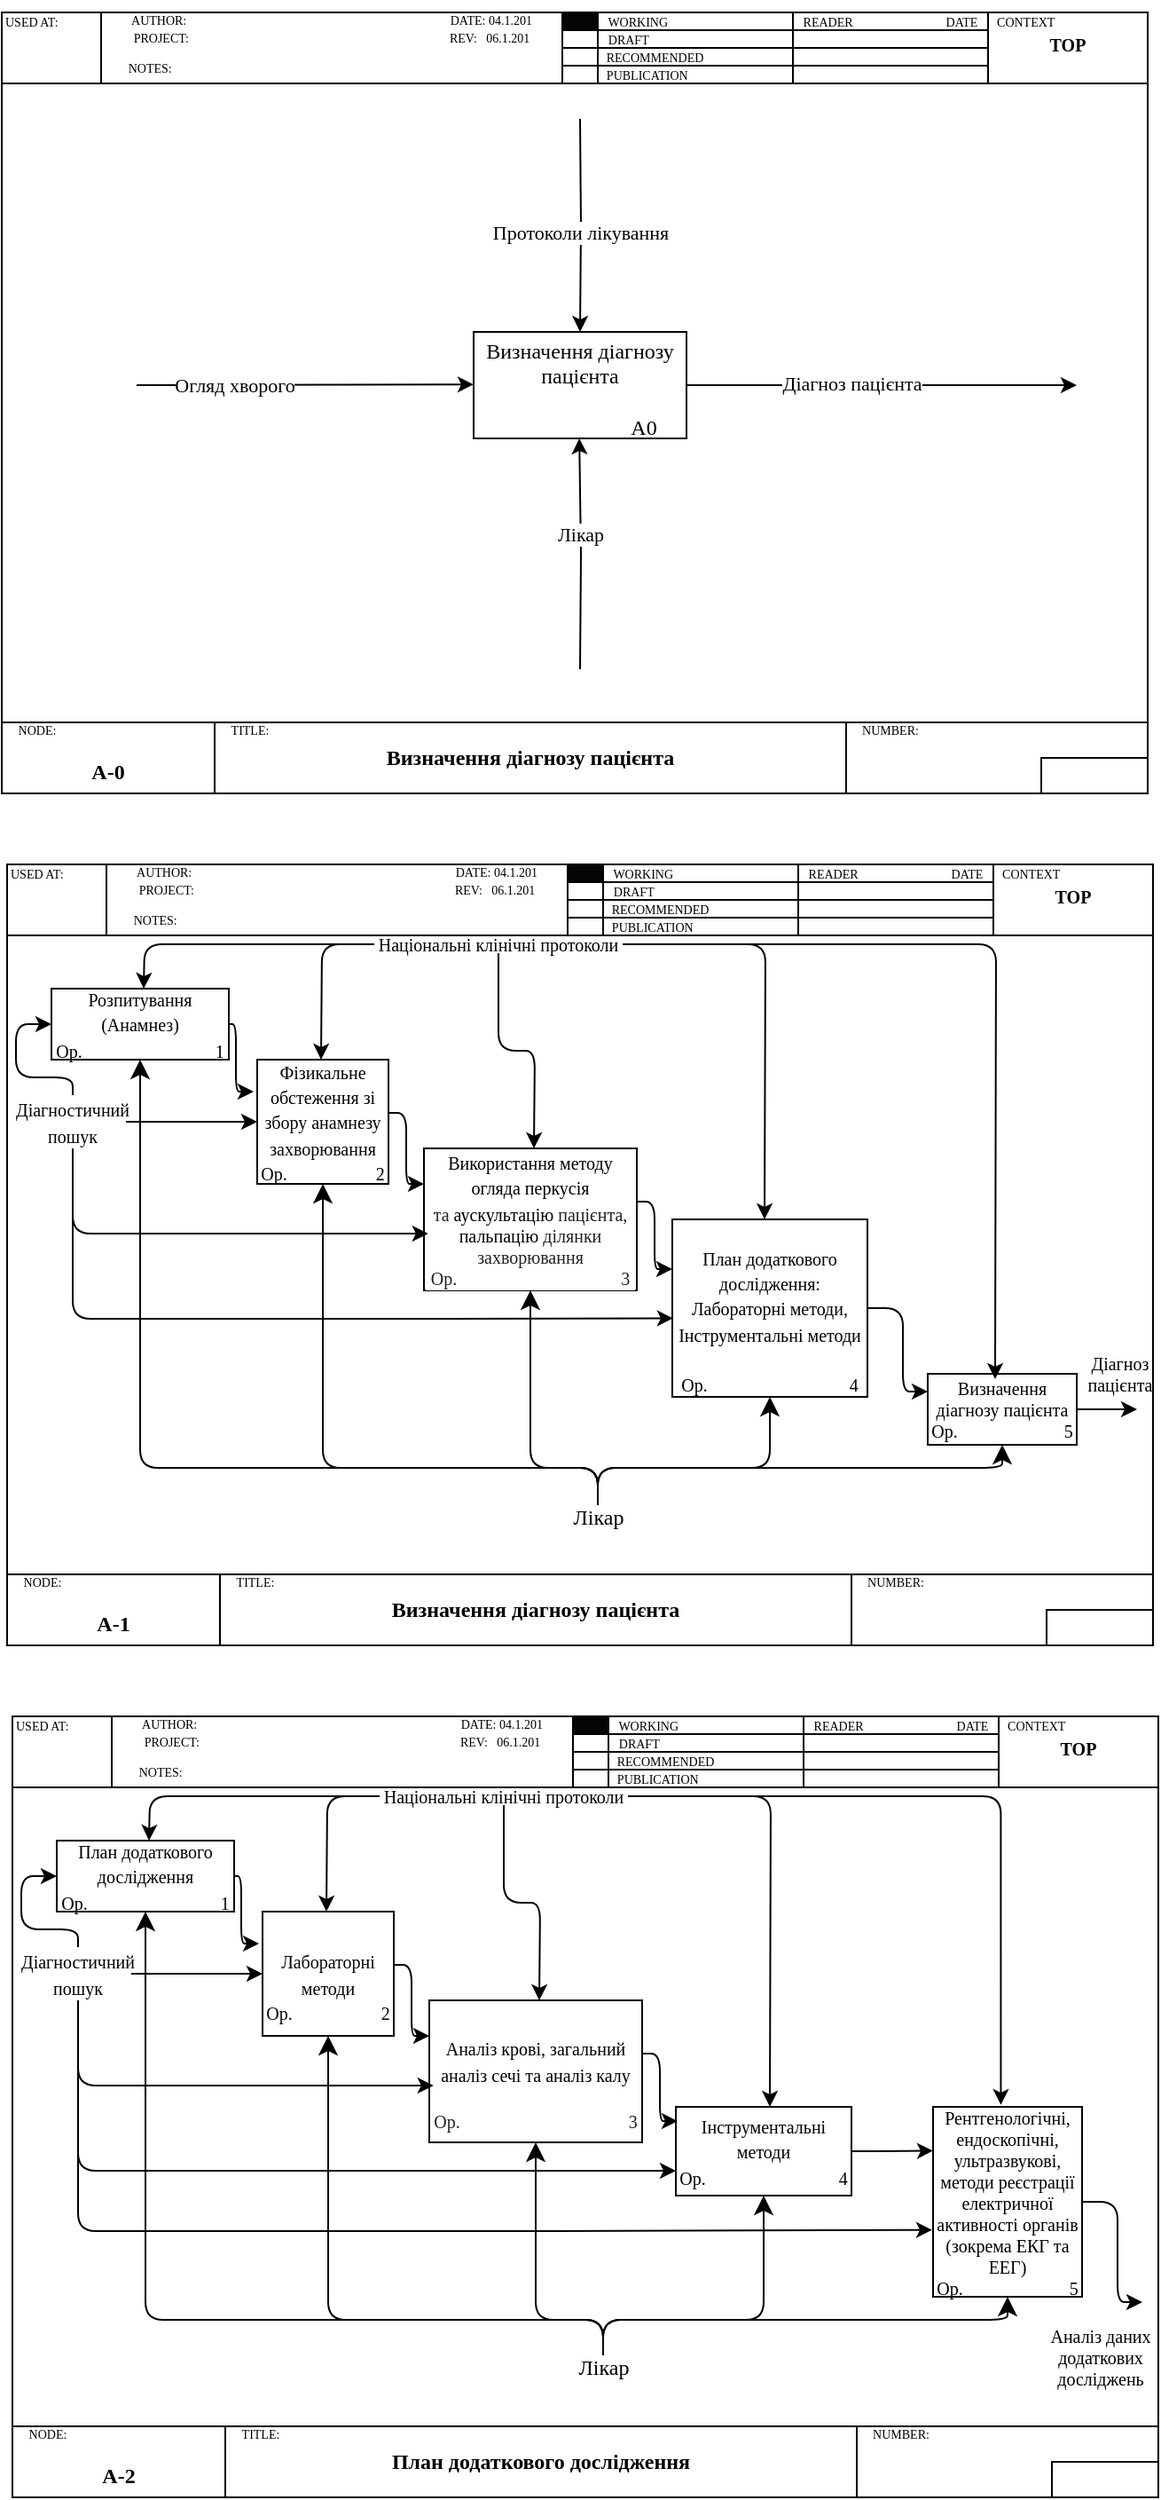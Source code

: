 <mxfile version="22.1.5" type="device">
  <diagram name="Страница — 1" id="42sr3QPSp8Ot87zUAwDv">
    <mxGraphModel dx="941" dy="487" grid="1" gridSize="10" guides="1" tooltips="1" connect="1" arrows="1" fold="1" page="1" pageScale="1" pageWidth="1169" pageHeight="827" math="0" shadow="0">
      <root>
        <mxCell id="0" />
        <mxCell id="1" parent="0" />
        <mxCell id="xy8TFiq3oX3Hj0c8C93q-1" value="" style="rounded=0;whiteSpace=wrap;html=1;fillColor=default;backgroundOutline=0;" parent="1" vertex="1">
          <mxGeometry x="200" y="20" width="646" height="440" as="geometry" />
        </mxCell>
        <mxCell id="xy8TFiq3oX3Hj0c8C93q-11" value="" style="rounded=0;whiteSpace=wrap;html=1;backgroundOutline=0;" parent="1" vertex="1">
          <mxGeometry x="200" y="20" width="646" height="40" as="geometry" />
        </mxCell>
        <mxCell id="xy8TFiq3oX3Hj0c8C93q-12" value="" style="rounded=0;whiteSpace=wrap;html=1;backgroundOutline=0;" parent="1" vertex="1">
          <mxGeometry x="200" y="420" width="646" height="40" as="geometry" />
        </mxCell>
        <mxCell id="xy8TFiq3oX3Hj0c8C93q-13" value="&lt;div style=&quot;&quot;&gt;&lt;span style=&quot;background-color: initial;&quot;&gt;&lt;font style=&quot;font-size: 7px;&quot;&gt;USED AT:&lt;/font&gt;&lt;/span&gt;&lt;/div&gt;&lt;font style=&quot;font-size: 11px;&quot;&gt;&lt;div style=&quot;&quot;&gt;&lt;font style=&quot;font-size: 11px;&quot;&gt;&lt;br&gt;&lt;/font&gt;&lt;/div&gt;&lt;/font&gt;&lt;div style=&quot;font-size: 11px;&quot;&gt;&lt;br&gt;&lt;/div&gt;" style="rounded=0;whiteSpace=wrap;html=1;align=left;spacingBottom=6;backgroundOutline=0;fontFamily=Times New Roman;" parent="1" vertex="1">
          <mxGeometry x="200" y="20" width="56" height="40" as="geometry" />
        </mxCell>
        <mxCell id="xy8TFiq3oX3Hj0c8C93q-14" value="&lt;p style=&quot;line-height: 140%; font-size: 7px;&quot;&gt;&lt;font style=&quot;font-size: 7px;&quot;&gt;AUTHOR:&amp;nbsp; &amp;nbsp; &amp;nbsp; &amp;nbsp; &amp;nbsp; &amp;nbsp; &amp;nbsp; &amp;nbsp; &amp;nbsp; &amp;nbsp; &amp;nbsp; &amp;nbsp; &amp;nbsp; &amp;nbsp; &amp;nbsp; &amp;nbsp; &amp;nbsp; &amp;nbsp; &amp;nbsp; &amp;nbsp; &amp;nbsp; &amp;nbsp; &amp;nbsp; &amp;nbsp; &amp;nbsp; &amp;nbsp; &amp;nbsp; &amp;nbsp; &amp;nbsp; &amp;nbsp; &amp;nbsp; &amp;nbsp; &amp;nbsp; &amp;nbsp; &amp;nbsp; &amp;nbsp; &amp;nbsp; &amp;nbsp; &amp;nbsp; &amp;nbsp; &amp;nbsp; &amp;nbsp; &amp;nbsp;DATE: 04.1.201&lt;br&gt;PROJECT:&amp;nbsp; &amp;nbsp; &amp;nbsp; &amp;nbsp; &amp;nbsp; &amp;nbsp; &amp;nbsp; &amp;nbsp; &amp;nbsp; &amp;nbsp; &amp;nbsp; &amp;nbsp; &amp;nbsp; &amp;nbsp; &amp;nbsp; &amp;nbsp; &amp;nbsp; &amp;nbsp; &amp;nbsp; &amp;nbsp; &amp;nbsp; &amp;nbsp; &amp;nbsp; &amp;nbsp; &amp;nbsp; &amp;nbsp; &amp;nbsp; &amp;nbsp; &amp;nbsp; &amp;nbsp; &amp;nbsp; &amp;nbsp; &amp;nbsp; &amp;nbsp; &amp;nbsp; &amp;nbsp; &amp;nbsp; &amp;nbsp; &amp;nbsp; &amp;nbsp; &amp;nbsp; &amp;nbsp; REV:&amp;nbsp; &amp;nbsp;06.1.201&lt;/font&gt;&lt;/p&gt;&lt;p style=&quot;line-height: 140%; font-size: 7px;&quot;&gt;&lt;font style=&quot;font-size: 7px;&quot;&gt;NOTES:&amp;nbsp; &amp;nbsp; &amp;nbsp; &amp;nbsp; &amp;nbsp; &amp;nbsp; &amp;nbsp; &amp;nbsp; &amp;nbsp; &amp;nbsp; &amp;nbsp; &amp;nbsp; &amp;nbsp; &amp;nbsp; &amp;nbsp; &amp;nbsp; &amp;nbsp; &amp;nbsp; &amp;nbsp; &amp;nbsp; &amp;nbsp; &amp;nbsp; &amp;nbsp; &amp;nbsp; &amp;nbsp; &amp;nbsp; &amp;nbsp; &amp;nbsp; &amp;nbsp; &amp;nbsp; &amp;nbsp; &amp;nbsp; &amp;nbsp; &amp;nbsp; &amp;nbsp; &amp;nbsp; &amp;nbsp; &amp;nbsp; &amp;nbsp; &amp;nbsp; &amp;nbsp; &amp;nbsp; &amp;nbsp; &amp;nbsp; &amp;nbsp; &amp;nbsp; &amp;nbsp; &amp;nbsp; &amp;nbsp; &amp;nbsp; &amp;nbsp; &amp;nbsp; &amp;nbsp; &amp;nbsp; &amp;nbsp; &amp;nbsp; &amp;nbsp; &amp;nbsp; &amp;nbsp;&lt;/font&gt;&lt;/p&gt;" style="rounded=0;whiteSpace=wrap;html=1;spacingBottom=3;labelPosition=center;verticalLabelPosition=middle;align=center;verticalAlign=middle;backgroundOutline=0;fontFamily=Times New Roman;" parent="1" vertex="1">
          <mxGeometry x="256" y="20" width="260" height="40" as="geometry" />
        </mxCell>
        <mxCell id="xy8TFiq3oX3Hj0c8C93q-15" value="" style="rounded=0;whiteSpace=wrap;html=1;backgroundOutline=0;" parent="1" vertex="1">
          <mxGeometry x="516" y="20" width="20" height="40" as="geometry" />
        </mxCell>
        <mxCell id="xy8TFiq3oX3Hj0c8C93q-16" value="" style="rounded=0;whiteSpace=wrap;html=1;backgroundOutline=0;" parent="1" vertex="1">
          <mxGeometry x="536" y="20" width="110" height="40" as="geometry" />
        </mxCell>
        <mxCell id="xy8TFiq3oX3Hj0c8C93q-17" value="" style="rounded=0;whiteSpace=wrap;html=1;backgroundOutline=0;" parent="1" vertex="1">
          <mxGeometry x="646" y="20" width="110" height="40" as="geometry" />
        </mxCell>
        <mxCell id="xy8TFiq3oX3Hj0c8C93q-18" value="&lt;b&gt;&lt;br&gt;A-0&lt;/b&gt;" style="rounded=0;whiteSpace=wrap;html=1;strokeColor=default;backgroundOutline=0;fontFamily=Times New Roman;" parent="1" vertex="1">
          <mxGeometry x="200" y="420" width="120" height="40" as="geometry" />
        </mxCell>
        <mxCell id="xy8TFiq3oX3Hj0c8C93q-19" value="&lt;b&gt;Визначення діагнозу пацієнта&lt;/b&gt;" style="rounded=0;whiteSpace=wrap;html=1;align=center;backgroundOutline=0;fontFamily=Times New Roman;" parent="1" vertex="1">
          <mxGeometry x="320" y="420" width="356" height="40" as="geometry" />
        </mxCell>
        <mxCell id="xy8TFiq3oX3Hj0c8C93q-20" value="" style="rounded=0;whiteSpace=wrap;html=1;backgroundOutline=0;fontFamily=Times New Roman;" parent="1" vertex="1">
          <mxGeometry x="676" y="420" width="170" height="40" as="geometry" />
        </mxCell>
        <mxCell id="xy8TFiq3oX3Hj0c8C93q-22" value="&lt;font style=&quot;font-size: 7px;&quot;&gt;WORKING&amp;nbsp; &amp;nbsp; &amp;nbsp; &amp;nbsp; &amp;nbsp; &amp;nbsp; &amp;nbsp; &amp;nbsp; &amp;nbsp; &amp;nbsp; &amp;nbsp; &amp;nbsp; &amp;nbsp; &amp;nbsp; &amp;nbsp; &amp;nbsp; &amp;nbsp; &amp;nbsp; &amp;nbsp;&lt;/font&gt;" style="rounded=0;whiteSpace=wrap;html=1;spacingBottom=2;backgroundOutline=0;fontFamily=Times New Roman;" parent="1" vertex="1">
          <mxGeometry x="536" y="20" width="110" height="10" as="geometry" />
        </mxCell>
        <mxCell id="xy8TFiq3oX3Hj0c8C93q-23" value="&lt;font style=&quot;font-size: 7px;&quot;&gt;DRAFT&amp;nbsp; &amp;nbsp; &amp;nbsp; &amp;nbsp; &amp;nbsp; &amp;nbsp; &amp;nbsp; &amp;nbsp; &amp;nbsp; &amp;nbsp; &amp;nbsp; &amp;nbsp; &amp;nbsp; &amp;nbsp; &amp;nbsp; &amp;nbsp; &amp;nbsp; &amp;nbsp; &amp;nbsp; &amp;nbsp; &amp;nbsp; &amp;nbsp;&lt;/font&gt;" style="rounded=0;whiteSpace=wrap;html=1;spacingBottom=2;backgroundOutline=0;fontFamily=Times New Roman;" parent="1" vertex="1">
          <mxGeometry x="536" y="30" width="110" height="10" as="geometry" />
        </mxCell>
        <mxCell id="xy8TFiq3oX3Hj0c8C93q-24" value="&lt;font style=&quot;font-size: 7px;&quot;&gt;RECOMMENDED&amp;nbsp; &amp;nbsp; &amp;nbsp; &amp;nbsp; &amp;nbsp; &amp;nbsp; &amp;nbsp; &amp;nbsp; &amp;nbsp; &amp;nbsp; &amp;nbsp; &amp;nbsp; &amp;nbsp;&amp;nbsp;&lt;/font&gt;" style="rounded=0;whiteSpace=wrap;html=1;spacingBottom=2;backgroundOutline=0;fontFamily=Times New Roman;" parent="1" vertex="1">
          <mxGeometry x="536" y="40" width="110" height="10" as="geometry" />
        </mxCell>
        <mxCell id="xy8TFiq3oX3Hj0c8C93q-25" value="&lt;font style=&quot;font-size: 7px;&quot;&gt;PUBLICATION&amp;nbsp; &amp;nbsp; &amp;nbsp; &amp;nbsp; &amp;nbsp; &amp;nbsp; &amp;nbsp; &amp;nbsp; &amp;nbsp; &amp;nbsp; &amp;nbsp; &amp;nbsp; &amp;nbsp; &amp;nbsp; &amp;nbsp; &amp;nbsp;&lt;/font&gt;" style="rounded=0;whiteSpace=wrap;html=1;spacingBottom=2;backgroundOutline=0;fontFamily=Times New Roman;" parent="1" vertex="1">
          <mxGeometry x="536" y="50" width="110" height="10" as="geometry" />
        </mxCell>
        <mxCell id="xy8TFiq3oX3Hj0c8C93q-27" value="" style="rounded=0;whiteSpace=wrap;html=1;backgroundOutline=0;" parent="1" vertex="1">
          <mxGeometry x="646" y="20" width="110" height="20" as="geometry" />
        </mxCell>
        <mxCell id="xy8TFiq3oX3Hj0c8C93q-29" value="" style="rounded=0;whiteSpace=wrap;html=1;backgroundOutline=0;" parent="1" vertex="1">
          <mxGeometry x="646" y="40" width="110" height="10" as="geometry" />
        </mxCell>
        <mxCell id="xy8TFiq3oX3Hj0c8C93q-30" value="" style="rounded=0;whiteSpace=wrap;html=1;backgroundOutline=0;" parent="1" vertex="1">
          <mxGeometry x="646" y="50" width="110" height="10" as="geometry" />
        </mxCell>
        <mxCell id="xy8TFiq3oX3Hj0c8C93q-32" value="" style="rounded=0;whiteSpace=wrap;html=1;labelBackgroundColor=none;labelBorderColor=none;fillColor=#050505;backgroundOutline=0;" parent="1" vertex="1">
          <mxGeometry x="516" y="20" width="20" height="10" as="geometry" />
        </mxCell>
        <mxCell id="xy8TFiq3oX3Hj0c8C93q-33" value="" style="rounded=0;whiteSpace=wrap;html=1;backgroundOutline=0;" parent="1" vertex="1">
          <mxGeometry x="516" y="30" width="20" height="10" as="geometry" />
        </mxCell>
        <mxCell id="xy8TFiq3oX3Hj0c8C93q-34" value="" style="rounded=0;whiteSpace=wrap;html=1;backgroundOutline=0;" parent="1" vertex="1">
          <mxGeometry x="516" y="40" width="20" height="10" as="geometry" />
        </mxCell>
        <mxCell id="xy8TFiq3oX3Hj0c8C93q-35" value="" style="rounded=0;whiteSpace=wrap;html=1;backgroundOutline=0;" parent="1" vertex="1">
          <mxGeometry x="516" y="50" width="20" height="10" as="geometry" />
        </mxCell>
        <mxCell id="xy8TFiq3oX3Hj0c8C93q-36" value="" style="rounded=0;whiteSpace=wrap;html=1;backgroundOutline=0;" parent="1" vertex="1">
          <mxGeometry x="786" y="440" width="60" height="20" as="geometry" />
        </mxCell>
        <mxCell id="xy8TFiq3oX3Hj0c8C93q-37" value="&lt;font style=&quot;font-size: 7px;&quot;&gt;NODE:&lt;/font&gt;" style="text;html=1;strokeColor=none;fillColor=none;align=center;verticalAlign=middle;whiteSpace=wrap;rounded=0;fontSize=7;backgroundOutline=0;fontFamily=Times New Roman;" parent="1" vertex="1">
          <mxGeometry x="200" y="420" width="40" height="10" as="geometry" />
        </mxCell>
        <mxCell id="xy8TFiq3oX3Hj0c8C93q-38" value="&lt;font style=&quot;font-size: 7px;&quot;&gt;TITLE:&lt;/font&gt;" style="text;html=1;strokeColor=none;fillColor=none;align=center;verticalAlign=middle;whiteSpace=wrap;rounded=0;fontSize=7;backgroundOutline=0;fontFamily=Times New Roman;" parent="1" vertex="1">
          <mxGeometry x="320" y="415" width="40" height="20" as="geometry" />
        </mxCell>
        <mxCell id="xy8TFiq3oX3Hj0c8C93q-39" value="&lt;font style=&quot;font-size: 7px;&quot;&gt;NUMBER:&lt;/font&gt;" style="text;html=1;strokeColor=none;fillColor=none;align=center;verticalAlign=middle;whiteSpace=wrap;rounded=0;fontSize=7;backgroundOutline=0;fontFamily=Times New Roman;" parent="1" vertex="1">
          <mxGeometry x="676" y="410" width="50" height="30" as="geometry" />
        </mxCell>
        <mxCell id="sCZOBfFbXWLYJdkkFuYO-12" style="edgeStyle=orthogonalEdgeStyle;rounded=0;orthogonalLoop=1;jettySize=auto;html=1;backgroundOutline=0;" parent="1" source="sCZOBfFbXWLYJdkkFuYO-2" edge="1">
          <mxGeometry relative="1" as="geometry">
            <mxPoint x="806" y="230" as="targetPoint" />
          </mxGeometry>
        </mxCell>
        <mxCell id="fCVXZK6Cqgv34FtC3m_b-2" value="Діагноз пацієнта" style="edgeLabel;html=1;align=center;verticalAlign=middle;resizable=0;points=[];backgroundOutline=0;fontFamily=Times New Roman;" parent="sCZOBfFbXWLYJdkkFuYO-12" vertex="1" connectable="0">
          <mxGeometry x="-0.158" y="1" relative="1" as="geometry">
            <mxPoint as="offset" />
          </mxGeometry>
        </mxCell>
        <mxCell id="sCZOBfFbXWLYJdkkFuYO-2" value="&lt;br&gt;Визначення діагнозу пацієнта&lt;br&gt;&lt;br&gt;&amp;nbsp; &amp;nbsp; &amp;nbsp; &amp;nbsp; &amp;nbsp; &amp;nbsp; &amp;nbsp; &amp;nbsp; &amp;nbsp; &amp;nbsp; &amp;nbsp; &amp;nbsp; A0" style="rounded=0;whiteSpace=wrap;html=1;spacingBottom=10;backgroundOutline=0;fontFamily=Times New Roman;" parent="1" vertex="1">
          <mxGeometry x="466" y="200" width="120" height="60" as="geometry" />
        </mxCell>
        <mxCell id="sCZOBfFbXWLYJdkkFuYO-3" value="" style="endArrow=classic;html=1;rounded=0;backgroundOutline=0;" parent="1" edge="1">
          <mxGeometry width="50" height="50" relative="1" as="geometry">
            <mxPoint x="276" y="230" as="sourcePoint" />
            <mxPoint x="466" y="229.58" as="targetPoint" />
          </mxGeometry>
        </mxCell>
        <mxCell id="sCZOBfFbXWLYJdkkFuYO-4" value="Огляд хворого" style="edgeLabel;html=1;align=center;verticalAlign=middle;resizable=0;points=[];backgroundOutline=0;fontFamily=Times New Roman;" parent="sCZOBfFbXWLYJdkkFuYO-3" vertex="1" connectable="0">
          <mxGeometry x="-0.069" relative="1" as="geometry">
            <mxPoint x="-34" as="offset" />
          </mxGeometry>
        </mxCell>
        <mxCell id="sCZOBfFbXWLYJdkkFuYO-13" style="edgeStyle=orthogonalEdgeStyle;rounded=0;orthogonalLoop=1;jettySize=auto;html=1;backgroundOutline=0;" parent="1" edge="1">
          <mxGeometry relative="1" as="geometry">
            <mxPoint x="525.58" y="260" as="targetPoint" />
            <mxPoint x="526" y="390" as="sourcePoint" />
          </mxGeometry>
        </mxCell>
        <mxCell id="fCVXZK6Cqgv34FtC3m_b-1" value="Лікар" style="edgeLabel;html=1;align=center;verticalAlign=middle;resizable=0;points=[];backgroundOutline=0;fontFamily=Times New Roman;" parent="sCZOBfFbXWLYJdkkFuYO-13" vertex="1" connectable="0">
          <mxGeometry x="0.171" relative="1" as="geometry">
            <mxPoint as="offset" />
          </mxGeometry>
        </mxCell>
        <mxCell id="sCZOBfFbXWLYJdkkFuYO-14" style="edgeStyle=orthogonalEdgeStyle;rounded=0;orthogonalLoop=1;jettySize=auto;html=1;backgroundOutline=0;" parent="1" target="sCZOBfFbXWLYJdkkFuYO-2" edge="1">
          <mxGeometry relative="1" as="geometry">
            <mxPoint x="486" y="-40" as="targetPoint" />
            <mxPoint x="526" y="80" as="sourcePoint" />
          </mxGeometry>
        </mxCell>
        <mxCell id="fCVXZK6Cqgv34FtC3m_b-3" value="Протоколи лікування" style="edgeLabel;html=1;align=center;verticalAlign=middle;resizable=0;points=[];backgroundOutline=0;fontFamily=Times New Roman;" parent="sCZOBfFbXWLYJdkkFuYO-14" vertex="1" connectable="0">
          <mxGeometry x="0.066" relative="1" as="geometry">
            <mxPoint as="offset" />
          </mxGeometry>
        </mxCell>
        <mxCell id="xy8TFiq3oX3Hj0c8C93q-41" value="&lt;font style=&quot;&quot;&gt;&lt;font style=&quot;font-size: 7px;&quot;&gt;CONTEXT&amp;nbsp; &amp;nbsp; &amp;nbsp; &amp;nbsp; &amp;nbsp; &amp;nbsp; &amp;nbsp; &amp;nbsp; &amp;nbsp; &amp;nbsp; &amp;nbsp; &amp;nbsp; &amp;nbsp; &amp;nbsp;&lt;br&gt;&lt;/font&gt;&lt;b style=&quot;&quot;&gt;&lt;font style=&quot;font-size: 10px;&quot;&gt;TOP&lt;/font&gt;&lt;/b&gt;&lt;br&gt;&lt;br&gt;&lt;/font&gt;" style="rounded=0;whiteSpace=wrap;html=1;spacingBottom=4;backgroundOutline=0;fontFamily=Times New Roman;" parent="1" vertex="1">
          <mxGeometry x="756" y="20" width="90" height="40" as="geometry" />
        </mxCell>
        <mxCell id="xy8TFiq3oX3Hj0c8C93q-42" value="&lt;font style=&quot;font-size: 7px;&quot;&gt;&lt;font style=&quot;font-size: 7px;&quot;&gt;READER&lt;/font&gt;&lt;font style=&quot;font-size: 7px;&quot;&gt;&amp;nbsp; &amp;nbsp; &amp;nbsp; &amp;nbsp; &amp;nbsp; &amp;nbsp; &amp;nbsp; &amp;nbsp; &amp;nbsp; &amp;nbsp; &amp;nbsp; &amp;nbsp; &amp;nbsp; &amp;nbsp; &amp;nbsp; DATE&lt;/font&gt;&lt;/font&gt;" style="rounded=0;whiteSpace=wrap;html=1;spacingBottom=3;backgroundOutline=0;fontFamily=Times New Roman;" parent="1" vertex="1">
          <mxGeometry x="646" y="20" width="110" height="10" as="geometry" />
        </mxCell>
        <mxCell id="HZuhbnD9lvpNgYjpt6V9-14" value="" style="rounded=0;whiteSpace=wrap;html=1;fillColor=default;backgroundOutline=0;movable=0;resizable=0;rotatable=0;deletable=0;editable=0;locked=1;connectable=0;" parent="1" vertex="1">
          <mxGeometry x="203" y="500" width="646" height="440" as="geometry" />
        </mxCell>
        <mxCell id="HZuhbnD9lvpNgYjpt6V9-15" value="" style="rounded=0;whiteSpace=wrap;html=1;backgroundOutline=0;" parent="1" vertex="1">
          <mxGeometry x="203" y="500" width="646" height="40" as="geometry" />
        </mxCell>
        <mxCell id="HZuhbnD9lvpNgYjpt6V9-16" value="" style="rounded=0;whiteSpace=wrap;html=1;backgroundOutline=0;" parent="1" vertex="1">
          <mxGeometry x="203" y="900" width="646" height="40" as="geometry" />
        </mxCell>
        <mxCell id="HZuhbnD9lvpNgYjpt6V9-17" value="&lt;div style=&quot;&quot;&gt;&lt;span style=&quot;background-color: initial;&quot;&gt;&lt;font style=&quot;font-size: 7px;&quot;&gt;USED AT:&lt;/font&gt;&lt;/span&gt;&lt;/div&gt;&lt;font style=&quot;font-size: 11px;&quot;&gt;&lt;div style=&quot;&quot;&gt;&lt;font style=&quot;font-size: 11px;&quot;&gt;&lt;br&gt;&lt;/font&gt;&lt;/div&gt;&lt;/font&gt;&lt;div style=&quot;font-size: 11px;&quot;&gt;&lt;br&gt;&lt;/div&gt;" style="rounded=0;whiteSpace=wrap;html=1;align=left;spacingBottom=6;backgroundOutline=0;fontFamily=Times New Roman;movable=0;resizable=0;rotatable=0;deletable=0;editable=0;locked=1;connectable=0;" parent="1" vertex="1">
          <mxGeometry x="203" y="500" width="56" height="40" as="geometry" />
        </mxCell>
        <mxCell id="HZuhbnD9lvpNgYjpt6V9-18" value="&lt;p style=&quot;line-height: 140%; font-size: 7px;&quot;&gt;&lt;font style=&quot;font-size: 7px;&quot;&gt;AUTHOR:&amp;nbsp; &amp;nbsp; &amp;nbsp; &amp;nbsp; &amp;nbsp; &amp;nbsp; &amp;nbsp; &amp;nbsp; &amp;nbsp; &amp;nbsp; &amp;nbsp; &amp;nbsp; &amp;nbsp; &amp;nbsp; &amp;nbsp; &amp;nbsp; &amp;nbsp; &amp;nbsp; &amp;nbsp; &amp;nbsp; &amp;nbsp; &amp;nbsp; &amp;nbsp; &amp;nbsp; &amp;nbsp; &amp;nbsp; &amp;nbsp; &amp;nbsp; &amp;nbsp; &amp;nbsp; &amp;nbsp; &amp;nbsp; &amp;nbsp; &amp;nbsp; &amp;nbsp; &amp;nbsp; &amp;nbsp; &amp;nbsp; &amp;nbsp; &amp;nbsp; &amp;nbsp; &amp;nbsp; &amp;nbsp;DATE: 04.1.201&lt;br&gt;PROJECT:&amp;nbsp; &amp;nbsp; &amp;nbsp; &amp;nbsp; &amp;nbsp; &amp;nbsp; &amp;nbsp; &amp;nbsp; &amp;nbsp; &amp;nbsp; &amp;nbsp; &amp;nbsp; &amp;nbsp; &amp;nbsp; &amp;nbsp; &amp;nbsp; &amp;nbsp; &amp;nbsp; &amp;nbsp; &amp;nbsp; &amp;nbsp; &amp;nbsp; &amp;nbsp; &amp;nbsp; &amp;nbsp; &amp;nbsp; &amp;nbsp; &amp;nbsp; &amp;nbsp; &amp;nbsp; &amp;nbsp; &amp;nbsp; &amp;nbsp; &amp;nbsp; &amp;nbsp; &amp;nbsp; &amp;nbsp; &amp;nbsp; &amp;nbsp; &amp;nbsp; &amp;nbsp; &amp;nbsp; REV:&amp;nbsp; &amp;nbsp;06.1.201&lt;/font&gt;&lt;/p&gt;&lt;p style=&quot;line-height: 140%; font-size: 7px;&quot;&gt;&lt;font style=&quot;font-size: 7px;&quot;&gt;NOTES:&amp;nbsp; &amp;nbsp; &amp;nbsp; &amp;nbsp; &amp;nbsp; &amp;nbsp; &amp;nbsp; &amp;nbsp; &amp;nbsp; &amp;nbsp; &amp;nbsp; &amp;nbsp; &amp;nbsp; &amp;nbsp; &amp;nbsp; &amp;nbsp; &amp;nbsp; &amp;nbsp; &amp;nbsp; &amp;nbsp; &amp;nbsp; &amp;nbsp; &amp;nbsp; &amp;nbsp; &amp;nbsp; &amp;nbsp; &amp;nbsp; &amp;nbsp; &amp;nbsp; &amp;nbsp; &amp;nbsp; &amp;nbsp; &amp;nbsp; &amp;nbsp; &amp;nbsp; &amp;nbsp; &amp;nbsp; &amp;nbsp; &amp;nbsp; &amp;nbsp; &amp;nbsp; &amp;nbsp; &amp;nbsp; &amp;nbsp; &amp;nbsp; &amp;nbsp; &amp;nbsp; &amp;nbsp; &amp;nbsp; &amp;nbsp; &amp;nbsp; &amp;nbsp; &amp;nbsp; &amp;nbsp; &amp;nbsp; &amp;nbsp; &amp;nbsp; &amp;nbsp; &amp;nbsp;&lt;/font&gt;&lt;/p&gt;" style="rounded=0;whiteSpace=wrap;html=1;spacingBottom=3;labelPosition=center;verticalLabelPosition=middle;align=center;verticalAlign=middle;backgroundOutline=0;fontFamily=Times New Roman;movable=0;resizable=0;rotatable=0;deletable=0;editable=0;locked=1;connectable=0;" parent="1" vertex="1">
          <mxGeometry x="259" y="500" width="260" height="40" as="geometry" />
        </mxCell>
        <mxCell id="HZuhbnD9lvpNgYjpt6V9-19" value="" style="rounded=0;whiteSpace=wrap;html=1;backgroundOutline=0;" parent="1" vertex="1">
          <mxGeometry x="519" y="500" width="20" height="40" as="geometry" />
        </mxCell>
        <mxCell id="HZuhbnD9lvpNgYjpt6V9-20" value="" style="rounded=0;whiteSpace=wrap;html=1;backgroundOutline=0;" parent="1" vertex="1">
          <mxGeometry x="539" y="500" width="110" height="40" as="geometry" />
        </mxCell>
        <mxCell id="HZuhbnD9lvpNgYjpt6V9-21" value="" style="rounded=0;whiteSpace=wrap;html=1;backgroundOutline=0;" parent="1" vertex="1">
          <mxGeometry x="649" y="500" width="110" height="40" as="geometry" />
        </mxCell>
        <mxCell id="HZuhbnD9lvpNgYjpt6V9-22" value="&lt;b&gt;&lt;br&gt;A-1&lt;/b&gt;" style="rounded=0;whiteSpace=wrap;html=1;strokeColor=default;backgroundOutline=0;fontFamily=Times New Roman;movable=0;resizable=0;rotatable=0;deletable=0;editable=0;locked=1;connectable=0;" parent="1" vertex="1">
          <mxGeometry x="203" y="900" width="120" height="40" as="geometry" />
        </mxCell>
        <mxCell id="HZuhbnD9lvpNgYjpt6V9-23" value="&lt;b&gt;Визначення діагнозу пацієнта&lt;/b&gt;" style="rounded=0;whiteSpace=wrap;html=1;align=center;backgroundOutline=0;fontFamily=Times New Roman;movable=0;resizable=0;rotatable=0;deletable=0;editable=0;locked=1;connectable=0;" parent="1" vertex="1">
          <mxGeometry x="323" y="900" width="356" height="40" as="geometry" />
        </mxCell>
        <mxCell id="HZuhbnD9lvpNgYjpt6V9-24" value="" style="rounded=0;whiteSpace=wrap;html=1;backgroundOutline=0;fontFamily=Times New Roman;movable=0;resizable=0;rotatable=0;deletable=0;editable=0;locked=1;connectable=0;" parent="1" vertex="1">
          <mxGeometry x="679" y="900" width="170" height="40" as="geometry" />
        </mxCell>
        <mxCell id="HZuhbnD9lvpNgYjpt6V9-25" value="&lt;font style=&quot;font-size: 7px;&quot;&gt;WORKING&amp;nbsp; &amp;nbsp; &amp;nbsp; &amp;nbsp; &amp;nbsp; &amp;nbsp; &amp;nbsp; &amp;nbsp; &amp;nbsp; &amp;nbsp; &amp;nbsp; &amp;nbsp; &amp;nbsp; &amp;nbsp; &amp;nbsp; &amp;nbsp; &amp;nbsp; &amp;nbsp; &amp;nbsp;&lt;/font&gt;" style="rounded=0;whiteSpace=wrap;html=1;spacingBottom=2;backgroundOutline=0;fontFamily=Times New Roman;movable=0;resizable=0;rotatable=0;deletable=0;editable=0;locked=1;connectable=0;" parent="1" vertex="1">
          <mxGeometry x="539" y="500" width="110" height="10" as="geometry" />
        </mxCell>
        <mxCell id="HZuhbnD9lvpNgYjpt6V9-26" value="&lt;font style=&quot;font-size: 7px;&quot;&gt;DRAFT&amp;nbsp; &amp;nbsp; &amp;nbsp; &amp;nbsp; &amp;nbsp; &amp;nbsp; &amp;nbsp; &amp;nbsp; &amp;nbsp; &amp;nbsp; &amp;nbsp; &amp;nbsp; &amp;nbsp; &amp;nbsp; &amp;nbsp; &amp;nbsp; &amp;nbsp; &amp;nbsp; &amp;nbsp; &amp;nbsp; &amp;nbsp; &amp;nbsp;&lt;/font&gt;" style="rounded=0;whiteSpace=wrap;html=1;spacingBottom=2;backgroundOutline=0;fontFamily=Times New Roman;movable=0;resizable=0;rotatable=0;deletable=0;editable=0;locked=1;connectable=0;" parent="1" vertex="1">
          <mxGeometry x="539" y="510" width="110" height="10" as="geometry" />
        </mxCell>
        <mxCell id="HZuhbnD9lvpNgYjpt6V9-27" value="&lt;font style=&quot;font-size: 7px;&quot;&gt;RECOMMENDED&amp;nbsp; &amp;nbsp; &amp;nbsp; &amp;nbsp; &amp;nbsp; &amp;nbsp; &amp;nbsp; &amp;nbsp; &amp;nbsp; &amp;nbsp; &amp;nbsp; &amp;nbsp; &amp;nbsp;&amp;nbsp;&lt;/font&gt;" style="rounded=0;whiteSpace=wrap;html=1;spacingBottom=2;backgroundOutline=0;fontFamily=Times New Roman;movable=0;resizable=0;rotatable=0;deletable=0;editable=0;locked=1;connectable=0;" parent="1" vertex="1">
          <mxGeometry x="539" y="520" width="110" height="10" as="geometry" />
        </mxCell>
        <mxCell id="HZuhbnD9lvpNgYjpt6V9-28" value="&lt;font style=&quot;font-size: 7px;&quot;&gt;PUBLICATION&amp;nbsp; &amp;nbsp; &amp;nbsp; &amp;nbsp; &amp;nbsp; &amp;nbsp; &amp;nbsp; &amp;nbsp; &amp;nbsp; &amp;nbsp; &amp;nbsp; &amp;nbsp; &amp;nbsp; &amp;nbsp; &amp;nbsp; &amp;nbsp;&lt;/font&gt;" style="rounded=0;whiteSpace=wrap;html=1;spacingBottom=2;backgroundOutline=0;fontFamily=Times New Roman;movable=0;resizable=0;rotatable=0;deletable=0;editable=0;locked=1;connectable=0;" parent="1" vertex="1">
          <mxGeometry x="539" y="530" width="110" height="10" as="geometry" />
        </mxCell>
        <mxCell id="HZuhbnD9lvpNgYjpt6V9-29" value="" style="rounded=0;whiteSpace=wrap;html=1;backgroundOutline=0;movable=0;resizable=0;rotatable=0;deletable=0;editable=0;locked=1;connectable=0;" parent="1" vertex="1">
          <mxGeometry x="649" y="500" width="110" height="20" as="geometry" />
        </mxCell>
        <mxCell id="HZuhbnD9lvpNgYjpt6V9-30" value="" style="rounded=0;whiteSpace=wrap;html=1;backgroundOutline=0;movable=0;resizable=0;rotatable=0;deletable=0;editable=0;locked=1;connectable=0;" parent="1" vertex="1">
          <mxGeometry x="649" y="520" width="110" height="10" as="geometry" />
        </mxCell>
        <mxCell id="HZuhbnD9lvpNgYjpt6V9-31" value="" style="rounded=0;whiteSpace=wrap;html=1;backgroundOutline=0;movable=0;resizable=0;rotatable=0;deletable=0;editable=0;locked=1;connectable=0;" parent="1" vertex="1">
          <mxGeometry x="649" y="530" width="110" height="10" as="geometry" />
        </mxCell>
        <mxCell id="HZuhbnD9lvpNgYjpt6V9-32" value="" style="rounded=0;whiteSpace=wrap;html=1;labelBackgroundColor=none;labelBorderColor=none;fillColor=#050505;backgroundOutline=0;movable=0;resizable=0;rotatable=0;deletable=0;editable=0;locked=1;connectable=0;" parent="1" vertex="1">
          <mxGeometry x="519" y="500" width="20" height="10" as="geometry" />
        </mxCell>
        <mxCell id="HZuhbnD9lvpNgYjpt6V9-33" value="" style="rounded=0;whiteSpace=wrap;html=1;backgroundOutline=0;movable=0;resizable=0;rotatable=0;deletable=0;editable=0;locked=1;connectable=0;" parent="1" vertex="1">
          <mxGeometry x="519" y="510" width="20" height="10" as="geometry" />
        </mxCell>
        <mxCell id="HZuhbnD9lvpNgYjpt6V9-34" value="" style="rounded=0;whiteSpace=wrap;html=1;backgroundOutline=0;movable=0;resizable=0;rotatable=0;deletable=0;editable=0;locked=1;connectable=0;" parent="1" vertex="1">
          <mxGeometry x="519" y="520" width="20" height="10" as="geometry" />
        </mxCell>
        <mxCell id="HZuhbnD9lvpNgYjpt6V9-35" value="" style="rounded=0;whiteSpace=wrap;html=1;backgroundOutline=0;movable=0;resizable=0;rotatable=0;deletable=0;editable=0;locked=1;connectable=0;" parent="1" vertex="1">
          <mxGeometry x="519" y="530" width="20" height="10" as="geometry" />
        </mxCell>
        <mxCell id="HZuhbnD9lvpNgYjpt6V9-36" value="" style="rounded=0;whiteSpace=wrap;html=1;backgroundOutline=0;movable=0;resizable=0;rotatable=0;deletable=0;editable=0;locked=1;connectable=0;" parent="1" vertex="1">
          <mxGeometry x="789" y="920" width="60" height="20" as="geometry" />
        </mxCell>
        <mxCell id="HZuhbnD9lvpNgYjpt6V9-37" value="&lt;font style=&quot;font-size: 7px;&quot;&gt;NODE:&lt;/font&gt;" style="text;html=1;strokeColor=none;fillColor=none;align=center;verticalAlign=middle;whiteSpace=wrap;rounded=0;fontSize=7;backgroundOutline=0;fontFamily=Times New Roman;movable=0;resizable=0;rotatable=0;deletable=0;editable=0;locked=1;connectable=0;" parent="1" vertex="1">
          <mxGeometry x="203" y="900" width="40" height="10" as="geometry" />
        </mxCell>
        <mxCell id="HZuhbnD9lvpNgYjpt6V9-38" value="&lt;font style=&quot;font-size: 7px;&quot;&gt;TITLE:&lt;/font&gt;" style="text;html=1;strokeColor=none;fillColor=none;align=center;verticalAlign=middle;whiteSpace=wrap;rounded=0;fontSize=7;backgroundOutline=0;fontFamily=Times New Roman;movable=0;resizable=0;rotatable=0;deletable=0;editable=0;locked=1;connectable=0;" parent="1" vertex="1">
          <mxGeometry x="323" y="895" width="40" height="20" as="geometry" />
        </mxCell>
        <mxCell id="HZuhbnD9lvpNgYjpt6V9-39" value="&lt;font style=&quot;font-size: 7px;&quot;&gt;NUMBER:&lt;/font&gt;" style="text;html=1;strokeColor=none;fillColor=none;align=center;verticalAlign=middle;whiteSpace=wrap;rounded=0;fontSize=7;backgroundOutline=0;fontFamily=Times New Roman;movable=0;resizable=0;rotatable=0;deletable=0;editable=0;locked=1;connectable=0;" parent="1" vertex="1">
          <mxGeometry x="679" y="890" width="50" height="30" as="geometry" />
        </mxCell>
        <mxCell id="HZuhbnD9lvpNgYjpt6V9-49" value="&lt;font style=&quot;&quot;&gt;&lt;font style=&quot;font-size: 7px;&quot;&gt;CONTEXT&amp;nbsp; &amp;nbsp; &amp;nbsp; &amp;nbsp; &amp;nbsp; &amp;nbsp; &amp;nbsp; &amp;nbsp; &amp;nbsp; &amp;nbsp; &amp;nbsp; &amp;nbsp; &amp;nbsp; &amp;nbsp;&lt;br&gt;&lt;/font&gt;&lt;b style=&quot;&quot;&gt;&lt;font style=&quot;font-size: 10px;&quot;&gt;TOP&lt;/font&gt;&lt;/b&gt;&lt;br&gt;&lt;br&gt;&lt;/font&gt;" style="rounded=0;whiteSpace=wrap;html=1;spacingBottom=4;backgroundOutline=0;fontFamily=Times New Roman;movable=0;resizable=0;rotatable=0;deletable=0;editable=0;locked=1;connectable=0;" parent="1" vertex="1">
          <mxGeometry x="759" y="500" width="90" height="40" as="geometry" />
        </mxCell>
        <mxCell id="HZuhbnD9lvpNgYjpt6V9-50" value="&lt;font style=&quot;font-size: 7px;&quot;&gt;&lt;font style=&quot;font-size: 7px;&quot;&gt;READER&lt;/font&gt;&lt;font style=&quot;font-size: 7px;&quot;&gt;&amp;nbsp; &amp;nbsp; &amp;nbsp; &amp;nbsp; &amp;nbsp; &amp;nbsp; &amp;nbsp; &amp;nbsp; &amp;nbsp; &amp;nbsp; &amp;nbsp; &amp;nbsp; &amp;nbsp; &amp;nbsp; &amp;nbsp; DATE&lt;/font&gt;&lt;/font&gt;" style="rounded=0;whiteSpace=wrap;html=1;spacingBottom=3;backgroundOutline=0;fontFamily=Times New Roman;" parent="1" vertex="1">
          <mxGeometry x="649" y="500" width="110" height="10" as="geometry" />
        </mxCell>
        <mxCell id="HZuhbnD9lvpNgYjpt6V9-6" value="&lt;font face=&quot;Times New Roman&quot; style=&quot;font-size: 10px;&quot;&gt;Розпитування (Анамнез)&lt;br&gt;Ор.&amp;nbsp; &amp;nbsp; &amp;nbsp; &amp;nbsp; &amp;nbsp; &amp;nbsp; &amp;nbsp; &amp;nbsp; &amp;nbsp; &amp;nbsp; &amp;nbsp; &amp;nbsp; &amp;nbsp; &amp;nbsp; &amp;nbsp; 1&lt;/font&gt;" style="rounded=0;whiteSpace=wrap;html=1;" parent="1" vertex="1">
          <mxGeometry x="228" y="570" width="100" height="40" as="geometry" />
        </mxCell>
        <mxCell id="HZuhbnD9lvpNgYjpt6V9-7" style="edgeStyle=orthogonalEdgeStyle;rounded=1;orthogonalLoop=1;jettySize=auto;html=1;entryX=0;entryY=0.25;entryDx=0;entryDy=0;" parent="1" source="HZuhbnD9lvpNgYjpt6V9-8" target="HZuhbnD9lvpNgYjpt6V9-9" edge="1">
          <mxGeometry relative="1" as="geometry">
            <mxPoint x="428" y="678" as="targetPoint" />
            <Array as="points">
              <mxPoint x="428" y="640" />
              <mxPoint x="428" y="680" />
            </Array>
          </mxGeometry>
        </mxCell>
        <mxCell id="HZuhbnD9lvpNgYjpt6V9-8" value="&lt;font face=&quot;Times New Roman&quot; style=&quot;font-size: 10px;&quot;&gt;Фізикальне обстеження&amp;nbsp;&lt;font style=&quot;font-size: 10px;&quot; color=&quot;#050505&quot;&gt;&lt;span style=&quot;text-align: start; background-color: rgb(255, 255, 255);&quot;&gt;зі збору анамнезу&lt;br&gt;&lt;/span&gt;захворювання&lt;br&gt;&lt;/font&gt;&lt;/font&gt;&lt;span style=&quot;font-family: &amp;quot;Times New Roman&amp;quot;; font-size: 10px;&quot;&gt;Ор.&amp;nbsp; &amp;nbsp; &amp;nbsp; &amp;nbsp; &amp;nbsp; &amp;nbsp; &amp;nbsp; &amp;nbsp; &amp;nbsp; &amp;nbsp; 2&lt;/span&gt;&lt;font face=&quot;Times New Roman&quot; style=&quot;font-size: 10px;&quot;&gt;&lt;font style=&quot;font-size: 10px;&quot; color=&quot;#050505&quot;&gt;&lt;span style=&quot;text-align: start; background-color: rgb(255, 255, 255);&quot;&gt;&lt;br&gt;&lt;/span&gt;&lt;/font&gt;&lt;/font&gt;" style="rounded=0;whiteSpace=wrap;html=1;" parent="1" vertex="1">
          <mxGeometry x="344" y="610" width="74" height="70" as="geometry" />
        </mxCell>
        <mxCell id="HZuhbnD9lvpNgYjpt6V9-9" value="&lt;font face=&quot;Times New Roman&quot; style=&quot;font-size: 10px;&quot;&gt;Використання методу огляда перкусія&lt;br&gt;&lt;span style=&quot;color: rgb(32, 33, 34); background-color: rgb(255, 255, 255);&quot;&gt;та&amp;nbsp;&lt;/span&gt;аускультацію&lt;span style=&quot;&quot;&gt;&lt;font color=&quot;#202122&quot;&gt;&lt;span style=&quot;background-color: rgb(255, 255, 255);&quot;&gt;&amp;nbsp;пацієнта,&lt;br&gt;&lt;/span&gt;&lt;/font&gt;&lt;div style=&quot;color: rgb(32, 33, 34); background-color: rgb(255, 255, 255);&quot;&gt;&lt;span style=&quot;background-color: initial; color: rgb(0, 0, 0);&quot;&gt;пальпацію&lt;/span&gt;&amp;nbsp;ділянки захворювання&lt;/div&gt;&lt;div style=&quot;color: rgb(32, 33, 34); background-color: rgb(255, 255, 255);&quot;&gt;Ор.&amp;nbsp; &amp;nbsp; &amp;nbsp; &amp;nbsp; &amp;nbsp; &amp;nbsp; &amp;nbsp; &amp;nbsp; &amp;nbsp; &amp;nbsp; &amp;nbsp; &amp;nbsp; &amp;nbsp; &amp;nbsp; &amp;nbsp; &amp;nbsp; &amp;nbsp; &amp;nbsp; &amp;nbsp;3&lt;br&gt;&lt;/div&gt;&lt;/span&gt;&lt;/font&gt;" style="rounded=0;whiteSpace=wrap;html=1;spacingLeft=0;align=center;" parent="1" vertex="1">
          <mxGeometry x="438" y="660" width="120" height="80" as="geometry" />
        </mxCell>
        <mxCell id="fjZeneE--3YOPHLyXOok-3" style="edgeStyle=orthogonalEdgeStyle;rounded=1;orthogonalLoop=1;jettySize=auto;html=1;entryX=0;entryY=0.25;entryDx=0;entryDy=0;" edge="1" parent="1" source="HZuhbnD9lvpNgYjpt6V9-10" target="HZuhbnD9lvpNgYjpt6V9-13">
          <mxGeometry relative="1" as="geometry" />
        </mxCell>
        <mxCell id="HZuhbnD9lvpNgYjpt6V9-10" value="&lt;font style=&quot;font-size: 10px;&quot; face=&quot;Times New Roman&quot;&gt;&lt;font style=&quot;font-size: 10px;&quot;&gt;&lt;br&gt;План додаткового дослідження: Лабораторні методи, Інструментальні методи&lt;br&gt;&lt;br&gt;&lt;/font&gt;Ор.&amp;nbsp; &amp;nbsp; &amp;nbsp; &amp;nbsp; &amp;nbsp; &amp;nbsp; &amp;nbsp; &amp;nbsp; &amp;nbsp; &amp;nbsp; &amp;nbsp; &amp;nbsp; &amp;nbsp; &amp;nbsp; &amp;nbsp; &amp;nbsp; 4&lt;/font&gt;&lt;font face=&quot;Times New Roman&quot; style=&quot;font-size: 10px;&quot;&gt;&lt;br&gt;&lt;/font&gt;" style="rounded=0;whiteSpace=wrap;html=1;" parent="1" vertex="1">
          <mxGeometry x="578" y="700" width="110" height="100" as="geometry" />
        </mxCell>
        <mxCell id="HZuhbnD9lvpNgYjpt6V9-11" style="edgeStyle=orthogonalEdgeStyle;rounded=1;orthogonalLoop=1;jettySize=auto;html=1;entryX=0;entryY=0.25;entryDx=0;entryDy=0;" parent="1" edge="1">
          <mxGeometry relative="1" as="geometry">
            <mxPoint x="328" y="590" as="sourcePoint" />
            <mxPoint x="342" y="628" as="targetPoint" />
            <Array as="points">
              <mxPoint x="332" y="590" />
              <mxPoint x="332" y="628" />
            </Array>
          </mxGeometry>
        </mxCell>
        <mxCell id="HZuhbnD9lvpNgYjpt6V9-12" style="edgeStyle=orthogonalEdgeStyle;rounded=1;orthogonalLoop=1;jettySize=auto;html=1;entryX=0;entryY=0.25;entryDx=0;entryDy=0;" parent="1" edge="1">
          <mxGeometry relative="1" as="geometry">
            <mxPoint x="558" y="690" as="sourcePoint" />
            <mxPoint x="578" y="728" as="targetPoint" />
            <Array as="points">
              <mxPoint x="568" y="690" />
              <mxPoint x="568" y="728" />
              <mxPoint x="578" y="728" />
            </Array>
          </mxGeometry>
        </mxCell>
        <mxCell id="fjZeneE--3YOPHLyXOok-15" style="edgeStyle=orthogonalEdgeStyle;rounded=1;orthogonalLoop=1;jettySize=auto;html=1;" edge="1" parent="1" source="HZuhbnD9lvpNgYjpt6V9-13">
          <mxGeometry relative="1" as="geometry">
            <mxPoint x="840" y="807" as="targetPoint" />
          </mxGeometry>
        </mxCell>
        <mxCell id="fjZeneE--3YOPHLyXOok-16" value="Діагноз&lt;br&gt;пацієнта" style="edgeLabel;align=center;verticalAlign=middle;resizable=0;points=[];fontFamily=Times New Roman;fontSize=10;html=1;labelBackgroundColor=none;" vertex="1" connectable="0" parent="fjZeneE--3YOPHLyXOok-15">
          <mxGeometry x="-0.077" y="1" relative="1" as="geometry">
            <mxPoint x="8" y="-19" as="offset" />
          </mxGeometry>
        </mxCell>
        <mxCell id="HZuhbnD9lvpNgYjpt6V9-13" value="&lt;font style=&quot;font-size: 10px;&quot;&gt;Визначення діагнозу пацієнта&lt;br style=&quot;font-size: 10px;&quot;&gt;&lt;/font&gt;Ор.&amp;nbsp; &amp;nbsp; &amp;nbsp; &amp;nbsp; &amp;nbsp; &amp;nbsp; &amp;nbsp; &amp;nbsp; &amp;nbsp; &amp;nbsp; &amp;nbsp; &amp;nbsp; 5&lt;font style=&quot;font-size: 10px;&quot;&gt;&lt;br style=&quot;font-size: 10px;&quot;&gt;&lt;/font&gt;" style="rounded=0;whiteSpace=wrap;html=1;fontFamily=Times New Roman;fontSize=10;" parent="1" vertex="1">
          <mxGeometry x="722" y="787" width="84" height="40" as="geometry" />
        </mxCell>
        <mxCell id="HZuhbnD9lvpNgYjpt6V9-56" value="" style="edgeStyle=elbowEdgeStyle;elbow=vertical;endArrow=classic;html=1;rounded=1;endSize=8;startSize=8;entryX=0.5;entryY=1;entryDx=0;entryDy=0;" parent="1" target="HZuhbnD9lvpNgYjpt6V9-9" edge="1">
          <mxGeometry width="50" height="50" relative="1" as="geometry">
            <mxPoint x="536" y="870" as="sourcePoint" />
            <mxPoint x="628" y="790" as="targetPoint" />
            <Array as="points">
              <mxPoint x="520" y="840" />
            </Array>
          </mxGeometry>
        </mxCell>
        <mxCell id="HZuhbnD9lvpNgYjpt6V9-57" value="" style="edgeStyle=elbowEdgeStyle;elbow=vertical;endArrow=classic;html=1;rounded=1;endSize=8;startSize=8;" parent="1" target="HZuhbnD9lvpNgYjpt6V9-8" edge="1">
          <mxGeometry width="50" height="50" relative="1" as="geometry">
            <mxPoint x="536" y="870" as="sourcePoint" />
            <mxPoint x="500" y="730" as="targetPoint" />
            <Array as="points">
              <mxPoint x="460" y="840" />
            </Array>
          </mxGeometry>
        </mxCell>
        <mxCell id="HZuhbnD9lvpNgYjpt6V9-58" value="" style="edgeStyle=elbowEdgeStyle;elbow=vertical;endArrow=classic;html=1;rounded=1;endSize=8;startSize=8;entryX=0.5;entryY=1;entryDx=0;entryDy=0;" parent="1" target="HZuhbnD9lvpNgYjpt6V9-6" edge="1">
          <mxGeometry width="50" height="50" relative="1" as="geometry">
            <mxPoint x="536" y="870" as="sourcePoint" />
            <mxPoint x="381" y="670" as="targetPoint" />
            <Array as="points">
              <mxPoint x="460" y="840" />
            </Array>
          </mxGeometry>
        </mxCell>
        <mxCell id="HZuhbnD9lvpNgYjpt6V9-59" value="" style="edgeStyle=elbowEdgeStyle;elbow=vertical;endArrow=classic;html=1;rounded=1;endSize=8;startSize=8;" parent="1" target="HZuhbnD9lvpNgYjpt6V9-10" edge="1">
          <mxGeometry width="50" height="50" relative="1" as="geometry">
            <mxPoint x="536" y="870" as="sourcePoint" />
            <mxPoint x="278" y="610" as="targetPoint" />
            <Array as="points">
              <mxPoint x="460" y="840" />
            </Array>
          </mxGeometry>
        </mxCell>
        <mxCell id="HZuhbnD9lvpNgYjpt6V9-60" value="&lt;font style=&quot;font-size: 12px;&quot; face=&quot;Times New Roman&quot;&gt;Лікар&lt;/font&gt;" style="edgeLabel;html=1;align=center;verticalAlign=middle;resizable=0;points=[];" parent="HZuhbnD9lvpNgYjpt6V9-59" vertex="1" connectable="0">
          <mxGeometry x="-0.969" relative="1" as="geometry">
            <mxPoint as="offset" />
          </mxGeometry>
        </mxCell>
        <mxCell id="fjZeneE--3YOPHLyXOok-1" value="" style="edgeStyle=elbowEdgeStyle;elbow=vertical;endArrow=classic;html=1;rounded=1;endSize=8;startSize=8;entryX=0.5;entryY=1;entryDx=0;entryDy=0;" edge="1" parent="1" target="HZuhbnD9lvpNgYjpt6V9-13">
          <mxGeometry width="50" height="50" relative="1" as="geometry">
            <mxPoint x="536" y="860" as="sourcePoint" />
            <mxPoint x="629" y="790" as="targetPoint" />
            <Array as="points">
              <mxPoint x="456" y="840" />
            </Array>
          </mxGeometry>
        </mxCell>
        <mxCell id="fjZeneE--3YOPHLyXOok-5" style="edgeStyle=orthogonalEdgeStyle;rounded=1;orthogonalLoop=1;jettySize=auto;html=1;" edge="1" parent="1" source="fjZeneE--3YOPHLyXOok-4">
          <mxGeometry relative="1" as="geometry">
            <mxPoint x="280" y="570" as="targetPoint" />
          </mxGeometry>
        </mxCell>
        <mxCell id="fjZeneE--3YOPHLyXOok-6" style="edgeStyle=orthogonalEdgeStyle;rounded=1;orthogonalLoop=1;jettySize=auto;html=1;" edge="1" parent="1" source="fjZeneE--3YOPHLyXOok-4">
          <mxGeometry relative="1" as="geometry">
            <mxPoint x="380" y="610" as="targetPoint" />
          </mxGeometry>
        </mxCell>
        <mxCell id="fjZeneE--3YOPHLyXOok-7" style="edgeStyle=orthogonalEdgeStyle;rounded=1;orthogonalLoop=1;jettySize=auto;html=1;" edge="1" parent="1" source="fjZeneE--3YOPHLyXOok-4">
          <mxGeometry relative="1" as="geometry">
            <mxPoint x="500" y="660" as="targetPoint" />
          </mxGeometry>
        </mxCell>
        <mxCell id="fjZeneE--3YOPHLyXOok-8" style="edgeStyle=orthogonalEdgeStyle;rounded=1;orthogonalLoop=1;jettySize=auto;html=1;" edge="1" parent="1" source="fjZeneE--3YOPHLyXOok-4">
          <mxGeometry relative="1" as="geometry">
            <mxPoint x="630" y="700" as="targetPoint" />
          </mxGeometry>
        </mxCell>
        <mxCell id="fjZeneE--3YOPHLyXOok-9" style="edgeStyle=orthogonalEdgeStyle;rounded=1;orthogonalLoop=1;jettySize=auto;html=1;" edge="1" parent="1" source="fjZeneE--3YOPHLyXOok-4">
          <mxGeometry relative="1" as="geometry">
            <mxPoint x="760" y="790" as="targetPoint" />
          </mxGeometry>
        </mxCell>
        <mxCell id="fjZeneE--3YOPHLyXOok-4" value="&lt;font style=&quot;font-size: 10px;&quot; face=&quot;Times New Roman&quot;&gt;Національні клінічні протоколи&lt;/font&gt;" style="text;html=1;strokeColor=none;fillColor=none;align=center;verticalAlign=middle;whiteSpace=wrap;rounded=0;" vertex="1" parent="1">
          <mxGeometry x="410" y="540" width="140" height="10" as="geometry" />
        </mxCell>
        <mxCell id="fjZeneE--3YOPHLyXOok-11" style="edgeStyle=orthogonalEdgeStyle;rounded=1;orthogonalLoop=1;jettySize=auto;html=1;entryX=0;entryY=0.5;entryDx=0;entryDy=0;" edge="1" parent="1" source="fjZeneE--3YOPHLyXOok-10" target="HZuhbnD9lvpNgYjpt6V9-6">
          <mxGeometry relative="1" as="geometry">
            <Array as="points">
              <mxPoint x="240" y="620" />
              <mxPoint x="208" y="620" />
              <mxPoint x="208" y="590" />
            </Array>
          </mxGeometry>
        </mxCell>
        <mxCell id="fjZeneE--3YOPHLyXOok-12" style="edgeStyle=orthogonalEdgeStyle;rounded=1;orthogonalLoop=1;jettySize=auto;html=1;entryX=0;entryY=0.5;entryDx=0;entryDy=0;" edge="1" parent="1" source="fjZeneE--3YOPHLyXOok-10" target="HZuhbnD9lvpNgYjpt6V9-8">
          <mxGeometry relative="1" as="geometry" />
        </mxCell>
        <mxCell id="fjZeneE--3YOPHLyXOok-10" value="&lt;font style=&quot;font-size: 10px;&quot; face=&quot;Times New Roman&quot;&gt;Діагностичний пошук&lt;/font&gt;" style="text;html=1;strokeColor=none;fillColor=none;align=center;verticalAlign=middle;whiteSpace=wrap;rounded=0;" vertex="1" parent="1">
          <mxGeometry x="210" y="630" width="60" height="30" as="geometry" />
        </mxCell>
        <mxCell id="fjZeneE--3YOPHLyXOok-13" style="edgeStyle=orthogonalEdgeStyle;rounded=1;orthogonalLoop=1;jettySize=auto;html=1;entryX=0.02;entryY=0.6;entryDx=0;entryDy=0;entryPerimeter=0;" edge="1" parent="1" source="fjZeneE--3YOPHLyXOok-10" target="HZuhbnD9lvpNgYjpt6V9-9">
          <mxGeometry relative="1" as="geometry">
            <Array as="points">
              <mxPoint x="240" y="708" />
            </Array>
          </mxGeometry>
        </mxCell>
        <mxCell id="fjZeneE--3YOPHLyXOok-14" style="edgeStyle=orthogonalEdgeStyle;rounded=1;orthogonalLoop=1;jettySize=auto;html=1;entryX=0.004;entryY=0.557;entryDx=0;entryDy=0;entryPerimeter=0;" edge="1" parent="1" source="fjZeneE--3YOPHLyXOok-10" target="HZuhbnD9lvpNgYjpt6V9-10">
          <mxGeometry relative="1" as="geometry">
            <Array as="points">
              <mxPoint x="240" y="756" />
              <mxPoint x="424" y="756" />
            </Array>
          </mxGeometry>
        </mxCell>
        <mxCell id="fjZeneE--3YOPHLyXOok-17" value="" style="rounded=0;whiteSpace=wrap;html=1;fillColor=default;backgroundOutline=0;movable=0;resizable=0;rotatable=0;deletable=0;editable=0;locked=1;connectable=0;" vertex="1" parent="1">
          <mxGeometry x="206" y="980" width="646" height="440" as="geometry" />
        </mxCell>
        <mxCell id="fjZeneE--3YOPHLyXOok-18" value="" style="rounded=0;whiteSpace=wrap;html=1;backgroundOutline=0;movable=1;resizable=1;rotatable=1;deletable=1;editable=1;locked=0;connectable=1;" vertex="1" parent="1">
          <mxGeometry x="206" y="980" width="646" height="40" as="geometry" />
        </mxCell>
        <mxCell id="fjZeneE--3YOPHLyXOok-19" value="" style="rounded=0;whiteSpace=wrap;html=1;backgroundOutline=0;movable=1;resizable=1;rotatable=1;deletable=1;editable=1;locked=0;connectable=1;" vertex="1" parent="1">
          <mxGeometry x="206" y="1380" width="646" height="40" as="geometry" />
        </mxCell>
        <mxCell id="fjZeneE--3YOPHLyXOok-20" value="&lt;div style=&quot;&quot;&gt;&lt;span style=&quot;background-color: initial;&quot;&gt;&lt;font style=&quot;font-size: 7px;&quot;&gt;USED AT:&lt;/font&gt;&lt;/span&gt;&lt;/div&gt;&lt;font style=&quot;font-size: 11px;&quot;&gt;&lt;div style=&quot;&quot;&gt;&lt;font style=&quot;font-size: 11px;&quot;&gt;&lt;br&gt;&lt;/font&gt;&lt;/div&gt;&lt;/font&gt;&lt;div style=&quot;font-size: 11px;&quot;&gt;&lt;br&gt;&lt;/div&gt;" style="rounded=0;whiteSpace=wrap;html=1;align=left;spacingBottom=6;backgroundOutline=0;fontFamily=Times New Roman;movable=1;resizable=1;rotatable=1;deletable=1;editable=1;locked=0;connectable=1;" vertex="1" parent="1">
          <mxGeometry x="206" y="980" width="56" height="40" as="geometry" />
        </mxCell>
        <mxCell id="fjZeneE--3YOPHLyXOok-21" value="&lt;p style=&quot;line-height: 140%; font-size: 7px;&quot;&gt;&lt;font style=&quot;font-size: 7px;&quot;&gt;AUTHOR:&amp;nbsp; &amp;nbsp; &amp;nbsp; &amp;nbsp; &amp;nbsp; &amp;nbsp; &amp;nbsp; &amp;nbsp; &amp;nbsp; &amp;nbsp; &amp;nbsp; &amp;nbsp; &amp;nbsp; &amp;nbsp; &amp;nbsp; &amp;nbsp; &amp;nbsp; &amp;nbsp; &amp;nbsp; &amp;nbsp; &amp;nbsp; &amp;nbsp; &amp;nbsp; &amp;nbsp; &amp;nbsp; &amp;nbsp; &amp;nbsp; &amp;nbsp; &amp;nbsp; &amp;nbsp; &amp;nbsp; &amp;nbsp; &amp;nbsp; &amp;nbsp; &amp;nbsp; &amp;nbsp; &amp;nbsp; &amp;nbsp; &amp;nbsp; &amp;nbsp; &amp;nbsp; &amp;nbsp; &amp;nbsp;DATE: 04.1.201&lt;br&gt;PROJECT:&amp;nbsp; &amp;nbsp; &amp;nbsp; &amp;nbsp; &amp;nbsp; &amp;nbsp; &amp;nbsp; &amp;nbsp; &amp;nbsp; &amp;nbsp; &amp;nbsp; &amp;nbsp; &amp;nbsp; &amp;nbsp; &amp;nbsp; &amp;nbsp; &amp;nbsp; &amp;nbsp; &amp;nbsp; &amp;nbsp; &amp;nbsp; &amp;nbsp; &amp;nbsp; &amp;nbsp; &amp;nbsp; &amp;nbsp; &amp;nbsp; &amp;nbsp; &amp;nbsp; &amp;nbsp; &amp;nbsp; &amp;nbsp; &amp;nbsp; &amp;nbsp; &amp;nbsp; &amp;nbsp; &amp;nbsp; &amp;nbsp; &amp;nbsp; &amp;nbsp; &amp;nbsp; &amp;nbsp; REV:&amp;nbsp; &amp;nbsp;06.1.201&lt;/font&gt;&lt;/p&gt;&lt;p style=&quot;line-height: 140%; font-size: 7px;&quot;&gt;&lt;font style=&quot;font-size: 7px;&quot;&gt;NOTES:&amp;nbsp; &amp;nbsp; &amp;nbsp; &amp;nbsp; &amp;nbsp; &amp;nbsp; &amp;nbsp; &amp;nbsp; &amp;nbsp; &amp;nbsp; &amp;nbsp; &amp;nbsp; &amp;nbsp; &amp;nbsp; &amp;nbsp; &amp;nbsp; &amp;nbsp; &amp;nbsp; &amp;nbsp; &amp;nbsp; &amp;nbsp; &amp;nbsp; &amp;nbsp; &amp;nbsp; &amp;nbsp; &amp;nbsp; &amp;nbsp; &amp;nbsp; &amp;nbsp; &amp;nbsp; &amp;nbsp; &amp;nbsp; &amp;nbsp; &amp;nbsp; &amp;nbsp; &amp;nbsp; &amp;nbsp; &amp;nbsp; &amp;nbsp; &amp;nbsp; &amp;nbsp; &amp;nbsp; &amp;nbsp; &amp;nbsp; &amp;nbsp; &amp;nbsp; &amp;nbsp; &amp;nbsp; &amp;nbsp; &amp;nbsp; &amp;nbsp; &amp;nbsp; &amp;nbsp; &amp;nbsp; &amp;nbsp; &amp;nbsp; &amp;nbsp; &amp;nbsp; &amp;nbsp;&lt;/font&gt;&lt;/p&gt;" style="rounded=0;whiteSpace=wrap;html=1;spacingBottom=3;labelPosition=center;verticalLabelPosition=middle;align=center;verticalAlign=middle;backgroundOutline=0;fontFamily=Times New Roman;movable=1;resizable=1;rotatable=1;deletable=1;editable=1;locked=0;connectable=1;" vertex="1" parent="1">
          <mxGeometry x="262" y="980" width="260" height="40" as="geometry" />
        </mxCell>
        <mxCell id="fjZeneE--3YOPHLyXOok-22" value="" style="rounded=0;whiteSpace=wrap;html=1;backgroundOutline=0;movable=1;resizable=1;rotatable=1;deletable=1;editable=1;locked=0;connectable=1;" vertex="1" parent="1">
          <mxGeometry x="522" y="980" width="20" height="40" as="geometry" />
        </mxCell>
        <mxCell id="fjZeneE--3YOPHLyXOok-23" value="" style="rounded=0;whiteSpace=wrap;html=1;backgroundOutline=0;movable=1;resizable=1;rotatable=1;deletable=1;editable=1;locked=0;connectable=1;" vertex="1" parent="1">
          <mxGeometry x="542" y="980" width="110" height="40" as="geometry" />
        </mxCell>
        <mxCell id="fjZeneE--3YOPHLyXOok-24" value="" style="rounded=0;whiteSpace=wrap;html=1;backgroundOutline=0;movable=1;resizable=1;rotatable=1;deletable=1;editable=1;locked=0;connectable=1;" vertex="1" parent="1">
          <mxGeometry x="652" y="980" width="110" height="40" as="geometry" />
        </mxCell>
        <mxCell id="fjZeneE--3YOPHLyXOok-25" value="&lt;b&gt;&lt;br&gt;A-2&lt;/b&gt;" style="rounded=0;whiteSpace=wrap;html=1;strokeColor=default;backgroundOutline=0;fontFamily=Times New Roman;movable=1;resizable=1;rotatable=1;deletable=1;editable=1;locked=0;connectable=1;" vertex="1" parent="1">
          <mxGeometry x="206" y="1380" width="120" height="40" as="geometry" />
        </mxCell>
        <mxCell id="fjZeneE--3YOPHLyXOok-26" value="&lt;b&gt;План додаткового дослідження&lt;/b&gt;" style="rounded=0;whiteSpace=wrap;html=1;align=center;backgroundOutline=0;fontFamily=Times New Roman;movable=1;resizable=1;rotatable=1;deletable=1;editable=1;locked=0;connectable=1;" vertex="1" parent="1">
          <mxGeometry x="326" y="1380" width="356" height="40" as="geometry" />
        </mxCell>
        <mxCell id="fjZeneE--3YOPHLyXOok-27" value="" style="rounded=0;whiteSpace=wrap;html=1;backgroundOutline=0;fontFamily=Times New Roman;movable=1;resizable=1;rotatable=1;deletable=1;editable=1;locked=0;connectable=1;" vertex="1" parent="1">
          <mxGeometry x="682" y="1380" width="170" height="40" as="geometry" />
        </mxCell>
        <mxCell id="fjZeneE--3YOPHLyXOok-28" value="&lt;font style=&quot;font-size: 7px;&quot;&gt;WORKING&amp;nbsp; &amp;nbsp; &amp;nbsp; &amp;nbsp; &amp;nbsp; &amp;nbsp; &amp;nbsp; &amp;nbsp; &amp;nbsp; &amp;nbsp; &amp;nbsp; &amp;nbsp; &amp;nbsp; &amp;nbsp; &amp;nbsp; &amp;nbsp; &amp;nbsp; &amp;nbsp; &amp;nbsp;&lt;/font&gt;" style="rounded=0;whiteSpace=wrap;html=1;spacingBottom=2;backgroundOutline=0;fontFamily=Times New Roman;movable=1;resizable=1;rotatable=1;deletable=1;editable=1;locked=0;connectable=1;" vertex="1" parent="1">
          <mxGeometry x="542" y="980" width="110" height="10" as="geometry" />
        </mxCell>
        <mxCell id="fjZeneE--3YOPHLyXOok-29" value="&lt;font style=&quot;font-size: 7px;&quot;&gt;DRAFT&amp;nbsp; &amp;nbsp; &amp;nbsp; &amp;nbsp; &amp;nbsp; &amp;nbsp; &amp;nbsp; &amp;nbsp; &amp;nbsp; &amp;nbsp; &amp;nbsp; &amp;nbsp; &amp;nbsp; &amp;nbsp; &amp;nbsp; &amp;nbsp; &amp;nbsp; &amp;nbsp; &amp;nbsp; &amp;nbsp; &amp;nbsp; &amp;nbsp;&lt;/font&gt;" style="rounded=0;whiteSpace=wrap;html=1;spacingBottom=2;backgroundOutline=0;fontFamily=Times New Roman;movable=1;resizable=1;rotatable=1;deletable=1;editable=1;locked=0;connectable=1;" vertex="1" parent="1">
          <mxGeometry x="542" y="990" width="110" height="10" as="geometry" />
        </mxCell>
        <mxCell id="fjZeneE--3YOPHLyXOok-30" value="&lt;font style=&quot;font-size: 7px;&quot;&gt;RECOMMENDED&amp;nbsp; &amp;nbsp; &amp;nbsp; &amp;nbsp; &amp;nbsp; &amp;nbsp; &amp;nbsp; &amp;nbsp; &amp;nbsp; &amp;nbsp; &amp;nbsp; &amp;nbsp; &amp;nbsp;&amp;nbsp;&lt;/font&gt;" style="rounded=0;whiteSpace=wrap;html=1;spacingBottom=2;backgroundOutline=0;fontFamily=Times New Roman;movable=1;resizable=1;rotatable=1;deletable=1;editable=1;locked=0;connectable=1;" vertex="1" parent="1">
          <mxGeometry x="542" y="1000" width="110" height="10" as="geometry" />
        </mxCell>
        <mxCell id="fjZeneE--3YOPHLyXOok-31" value="&lt;font style=&quot;font-size: 7px;&quot;&gt;PUBLICATION&amp;nbsp; &amp;nbsp; &amp;nbsp; &amp;nbsp; &amp;nbsp; &amp;nbsp; &amp;nbsp; &amp;nbsp; &amp;nbsp; &amp;nbsp; &amp;nbsp; &amp;nbsp; &amp;nbsp; &amp;nbsp; &amp;nbsp; &amp;nbsp;&lt;/font&gt;" style="rounded=0;whiteSpace=wrap;html=1;spacingBottom=2;backgroundOutline=0;fontFamily=Times New Roman;movable=1;resizable=1;rotatable=1;deletable=1;editable=1;locked=0;connectable=1;" vertex="1" parent="1">
          <mxGeometry x="542" y="1010" width="110" height="10" as="geometry" />
        </mxCell>
        <mxCell id="fjZeneE--3YOPHLyXOok-32" value="" style="rounded=0;whiteSpace=wrap;html=1;backgroundOutline=0;movable=1;resizable=1;rotatable=1;deletable=1;editable=1;locked=0;connectable=1;" vertex="1" parent="1">
          <mxGeometry x="652" y="980" width="110" height="20" as="geometry" />
        </mxCell>
        <mxCell id="fjZeneE--3YOPHLyXOok-33" value="" style="rounded=0;whiteSpace=wrap;html=1;backgroundOutline=0;movable=1;resizable=1;rotatable=1;deletable=1;editable=1;locked=0;connectable=1;" vertex="1" parent="1">
          <mxGeometry x="652" y="1000" width="110" height="10" as="geometry" />
        </mxCell>
        <mxCell id="fjZeneE--3YOPHLyXOok-34" value="" style="rounded=0;whiteSpace=wrap;html=1;backgroundOutline=0;movable=1;resizable=1;rotatable=1;deletable=1;editable=1;locked=0;connectable=1;" vertex="1" parent="1">
          <mxGeometry x="652" y="1010" width="110" height="10" as="geometry" />
        </mxCell>
        <mxCell id="fjZeneE--3YOPHLyXOok-35" value="" style="rounded=0;whiteSpace=wrap;html=1;labelBackgroundColor=none;labelBorderColor=none;fillColor=#050505;backgroundOutline=0;movable=1;resizable=1;rotatable=1;deletable=1;editable=1;locked=0;connectable=1;" vertex="1" parent="1">
          <mxGeometry x="522" y="980" width="20" height="10" as="geometry" />
        </mxCell>
        <mxCell id="fjZeneE--3YOPHLyXOok-36" value="" style="rounded=0;whiteSpace=wrap;html=1;backgroundOutline=0;movable=1;resizable=1;rotatable=1;deletable=1;editable=1;locked=0;connectable=1;" vertex="1" parent="1">
          <mxGeometry x="522" y="990" width="20" height="10" as="geometry" />
        </mxCell>
        <mxCell id="fjZeneE--3YOPHLyXOok-37" value="" style="rounded=0;whiteSpace=wrap;html=1;backgroundOutline=0;movable=1;resizable=1;rotatable=1;deletable=1;editable=1;locked=0;connectable=1;" vertex="1" parent="1">
          <mxGeometry x="522" y="1000" width="20" height="10" as="geometry" />
        </mxCell>
        <mxCell id="fjZeneE--3YOPHLyXOok-38" value="" style="rounded=0;whiteSpace=wrap;html=1;backgroundOutline=0;movable=1;resizable=1;rotatable=1;deletable=1;editable=1;locked=0;connectable=1;" vertex="1" parent="1">
          <mxGeometry x="522" y="1010" width="20" height="10" as="geometry" />
        </mxCell>
        <mxCell id="fjZeneE--3YOPHLyXOok-39" value="" style="rounded=0;whiteSpace=wrap;html=1;backgroundOutline=0;movable=1;resizable=1;rotatable=1;deletable=1;editable=1;locked=0;connectable=1;" vertex="1" parent="1">
          <mxGeometry x="792" y="1400" width="60" height="20" as="geometry" />
        </mxCell>
        <mxCell id="fjZeneE--3YOPHLyXOok-40" value="&lt;font style=&quot;font-size: 7px;&quot;&gt;NODE:&lt;/font&gt;" style="text;html=1;strokeColor=none;fillColor=none;align=center;verticalAlign=middle;whiteSpace=wrap;rounded=0;fontSize=7;backgroundOutline=0;fontFamily=Times New Roman;movable=1;resizable=1;rotatable=1;deletable=1;editable=1;locked=0;connectable=1;" vertex="1" parent="1">
          <mxGeometry x="206" y="1380" width="40" height="10" as="geometry" />
        </mxCell>
        <mxCell id="fjZeneE--3YOPHLyXOok-41" value="&lt;font style=&quot;font-size: 7px;&quot;&gt;TITLE:&lt;/font&gt;" style="text;html=1;strokeColor=none;fillColor=none;align=center;verticalAlign=middle;whiteSpace=wrap;rounded=0;fontSize=7;backgroundOutline=0;fontFamily=Times New Roman;movable=1;resizable=1;rotatable=1;deletable=1;editable=1;locked=0;connectable=1;" vertex="1" parent="1">
          <mxGeometry x="326" y="1375" width="40" height="20" as="geometry" />
        </mxCell>
        <mxCell id="fjZeneE--3YOPHLyXOok-42" value="&lt;font style=&quot;font-size: 7px;&quot;&gt;NUMBER:&lt;/font&gt;" style="text;html=1;strokeColor=none;fillColor=none;align=center;verticalAlign=middle;whiteSpace=wrap;rounded=0;fontSize=7;backgroundOutline=0;fontFamily=Times New Roman;movable=1;resizable=1;rotatable=1;deletable=1;editable=1;locked=0;connectable=1;" vertex="1" parent="1">
          <mxGeometry x="682" y="1370" width="50" height="30" as="geometry" />
        </mxCell>
        <mxCell id="fjZeneE--3YOPHLyXOok-43" value="&lt;font style=&quot;&quot;&gt;&lt;font style=&quot;font-size: 7px;&quot;&gt;CONTEXT&amp;nbsp; &amp;nbsp; &amp;nbsp; &amp;nbsp; &amp;nbsp; &amp;nbsp; &amp;nbsp; &amp;nbsp; &amp;nbsp; &amp;nbsp; &amp;nbsp; &amp;nbsp; &amp;nbsp; &amp;nbsp;&lt;br&gt;&lt;/font&gt;&lt;b style=&quot;&quot;&gt;&lt;font style=&quot;font-size: 10px;&quot;&gt;TOP&lt;/font&gt;&lt;/b&gt;&lt;br&gt;&lt;br&gt;&lt;/font&gt;" style="rounded=0;whiteSpace=wrap;html=1;spacingBottom=4;backgroundOutline=0;fontFamily=Times New Roman;movable=1;resizable=1;rotatable=1;deletable=1;editable=1;locked=0;connectable=1;" vertex="1" parent="1">
          <mxGeometry x="762" y="980" width="90" height="40" as="geometry" />
        </mxCell>
        <mxCell id="fjZeneE--3YOPHLyXOok-44" value="&lt;font style=&quot;font-size: 7px;&quot;&gt;&lt;font style=&quot;font-size: 7px;&quot;&gt;READER&lt;/font&gt;&lt;font style=&quot;font-size: 7px;&quot;&gt;&amp;nbsp; &amp;nbsp; &amp;nbsp; &amp;nbsp; &amp;nbsp; &amp;nbsp; &amp;nbsp; &amp;nbsp; &amp;nbsp; &amp;nbsp; &amp;nbsp; &amp;nbsp; &amp;nbsp; &amp;nbsp; &amp;nbsp; DATE&lt;/font&gt;&lt;/font&gt;" style="rounded=0;whiteSpace=wrap;html=1;spacingBottom=3;backgroundOutline=0;fontFamily=Times New Roman;movable=1;resizable=1;rotatable=1;deletable=1;editable=1;locked=0;connectable=1;" vertex="1" parent="1">
          <mxGeometry x="652" y="980" width="110" height="10" as="geometry" />
        </mxCell>
        <mxCell id="fjZeneE--3YOPHLyXOok-45" value="&lt;font face=&quot;Times New Roman&quot; style=&quot;font-size: 10px;&quot;&gt;План додаткового дослідження&lt;br&gt;Ор.&amp;nbsp; &amp;nbsp; &amp;nbsp; &amp;nbsp; &amp;nbsp; &amp;nbsp; &amp;nbsp; &amp;nbsp; &amp;nbsp; &amp;nbsp; &amp;nbsp; &amp;nbsp; &amp;nbsp; &amp;nbsp; &amp;nbsp; 1&lt;/font&gt;" style="rounded=0;whiteSpace=wrap;html=1;movable=1;resizable=1;rotatable=1;deletable=1;editable=1;locked=0;connectable=1;" vertex="1" parent="1">
          <mxGeometry x="231" y="1050" width="100" height="40" as="geometry" />
        </mxCell>
        <mxCell id="fjZeneE--3YOPHLyXOok-46" style="edgeStyle=orthogonalEdgeStyle;rounded=1;orthogonalLoop=1;jettySize=auto;html=1;entryX=0;entryY=0.25;entryDx=0;entryDy=0;movable=1;resizable=1;rotatable=1;deletable=1;editable=1;locked=0;connectable=1;" edge="1" parent="1" source="fjZeneE--3YOPHLyXOok-47" target="fjZeneE--3YOPHLyXOok-48">
          <mxGeometry relative="1" as="geometry">
            <mxPoint x="431" y="1158" as="targetPoint" />
            <Array as="points">
              <mxPoint x="431" y="1120" />
              <mxPoint x="431" y="1160" />
            </Array>
          </mxGeometry>
        </mxCell>
        <mxCell id="fjZeneE--3YOPHLyXOok-47" value="&lt;font face=&quot;Times New Roman&quot; style=&quot;font-size: 10px;&quot;&gt;&lt;font style=&quot;font-size: 10px;&quot; color=&quot;#050505&quot;&gt;&lt;span style=&quot;text-align: start; background-color: rgb(255, 255, 255);&quot;&gt;&lt;br&gt;Лабораторні методи&lt;br&gt;Ор.&amp;nbsp; &amp;nbsp; &amp;nbsp; &amp;nbsp; &amp;nbsp; &amp;nbsp; &amp;nbsp; &amp;nbsp; &amp;nbsp; &amp;nbsp; 2&lt;br&gt;&lt;/span&gt;&lt;/font&gt;&lt;/font&gt;" style="rounded=0;whiteSpace=wrap;html=1;movable=1;resizable=1;rotatable=1;deletable=1;editable=1;locked=0;connectable=1;" vertex="1" parent="1">
          <mxGeometry x="347" y="1090" width="74" height="70" as="geometry" />
        </mxCell>
        <mxCell id="fjZeneE--3YOPHLyXOok-48" value="&lt;font face=&quot;Times New Roman&quot; style=&quot;font-size: 10px;&quot;&gt;&lt;br&gt;Аналіз крові, загальний аналіз сечі та аналіз калу&lt;br&gt;&lt;br&gt;&lt;span style=&quot;&quot;&gt;&lt;div style=&quot;color: rgb(32, 33, 34); background-color: rgb(255, 255, 255);&quot;&gt;Ор.&amp;nbsp; &amp;nbsp; &amp;nbsp; &amp;nbsp; &amp;nbsp; &amp;nbsp; &amp;nbsp; &amp;nbsp; &amp;nbsp; &amp;nbsp; &amp;nbsp; &amp;nbsp; &amp;nbsp; &amp;nbsp; &amp;nbsp; &amp;nbsp; &amp;nbsp; &amp;nbsp; &amp;nbsp; 3&lt;br&gt;&lt;/div&gt;&lt;/span&gt;&lt;/font&gt;" style="rounded=0;whiteSpace=wrap;html=1;spacingLeft=0;align=center;movable=1;resizable=1;rotatable=1;deletable=1;editable=1;locked=0;connectable=1;" vertex="1" parent="1">
          <mxGeometry x="441" y="1140" width="120" height="80" as="geometry" />
        </mxCell>
        <mxCell id="fjZeneE--3YOPHLyXOok-50" value="&lt;font style=&quot;font-size: 10px;&quot; face=&quot;Times New Roman&quot;&gt;&lt;font style=&quot;font-size: 10px;&quot;&gt;Інструментальні методи&lt;br&gt;&lt;/font&gt;Ор.&amp;nbsp; &amp;nbsp; &amp;nbsp; &amp;nbsp; &amp;nbsp; &amp;nbsp; &amp;nbsp; &amp;nbsp; &amp;nbsp; &amp;nbsp; &amp;nbsp; &amp;nbsp; &amp;nbsp; &amp;nbsp; &amp;nbsp; 4&lt;/font&gt;&lt;font face=&quot;Times New Roman&quot; style=&quot;font-size: 10px;&quot;&gt;&lt;br&gt;&lt;/font&gt;" style="rounded=0;whiteSpace=wrap;html=1;movable=1;resizable=1;rotatable=1;deletable=1;editable=1;locked=0;connectable=1;" vertex="1" parent="1">
          <mxGeometry x="580" y="1200" width="99" height="50" as="geometry" />
        </mxCell>
        <mxCell id="fjZeneE--3YOPHLyXOok-51" style="edgeStyle=orthogonalEdgeStyle;rounded=1;orthogonalLoop=1;jettySize=auto;html=1;entryX=0;entryY=0.25;entryDx=0;entryDy=0;movable=1;resizable=1;rotatable=1;deletable=1;editable=1;locked=0;connectable=1;" edge="1" parent="1">
          <mxGeometry relative="1" as="geometry">
            <mxPoint x="331" y="1070" as="sourcePoint" />
            <mxPoint x="345" y="1108" as="targetPoint" />
            <Array as="points">
              <mxPoint x="335" y="1070" />
              <mxPoint x="335" y="1108" />
            </Array>
          </mxGeometry>
        </mxCell>
        <mxCell id="fjZeneE--3YOPHLyXOok-52" style="edgeStyle=orthogonalEdgeStyle;rounded=1;orthogonalLoop=1;jettySize=auto;html=1;entryX=0;entryY=0.25;entryDx=0;entryDy=0;movable=1;resizable=1;rotatable=1;deletable=1;editable=1;locked=0;connectable=1;" edge="1" parent="1">
          <mxGeometry relative="1" as="geometry">
            <mxPoint x="561" y="1170" as="sourcePoint" />
            <mxPoint x="581" y="1208" as="targetPoint" />
            <Array as="points">
              <mxPoint x="571" y="1170" />
              <mxPoint x="571" y="1208" />
              <mxPoint x="581" y="1208" />
            </Array>
          </mxGeometry>
        </mxCell>
        <mxCell id="fjZeneE--3YOPHLyXOok-53" style="edgeStyle=orthogonalEdgeStyle;rounded=1;orthogonalLoop=1;jettySize=auto;html=1;movable=1;resizable=1;rotatable=1;deletable=1;editable=1;locked=0;connectable=1;" edge="1" parent="1" source="fjZeneE--3YOPHLyXOok-55">
          <mxGeometry relative="1" as="geometry">
            <mxPoint x="843" y="1310" as="targetPoint" />
            <Array as="points">
              <mxPoint x="829" y="1254" />
              <mxPoint x="829" y="1310" />
              <mxPoint x="843" y="1310" />
            </Array>
          </mxGeometry>
        </mxCell>
        <mxCell id="fjZeneE--3YOPHLyXOok-54" value="Аналіз даних&lt;br&gt;додаткових&lt;br&gt;досліджень" style="edgeLabel;align=center;verticalAlign=middle;resizable=0;points=[];fontFamily=Times New Roman;fontSize=10;html=1;labelBackgroundColor=none;" vertex="1" connectable="0" parent="fjZeneE--3YOPHLyXOok-53">
          <mxGeometry x="-0.077" y="1" relative="1" as="geometry">
            <mxPoint x="-11" y="65" as="offset" />
          </mxGeometry>
        </mxCell>
        <mxCell id="fjZeneE--3YOPHLyXOok-55" value="&lt;font face=&quot;Times New Roman&quot;&gt;&lt;font style=&quot;font-size: 10px;&quot;&gt;Рентгенологічні, ендоскопічні, ультразвукові, методи реєстрації електричної активності органів (зокрема ЕКГ та ЕЕГ)&lt;br style=&quot;font-size: 10px;&quot;&gt;&lt;/font&gt;Ор.&amp;nbsp; &amp;nbsp; &amp;nbsp; &amp;nbsp; &amp;nbsp; &amp;nbsp; &amp;nbsp; &amp;nbsp; &amp;nbsp; &amp;nbsp; &amp;nbsp; &amp;nbsp; 5&lt;/font&gt;&lt;font style=&quot;font-size: 10px;&quot;&gt;&lt;br style=&quot;font-size: 10px;&quot;&gt;&lt;/font&gt;" style="rounded=0;whiteSpace=wrap;html=1;fontFamily=Times New Roman;fontSize=10;movable=1;resizable=1;rotatable=1;deletable=1;editable=1;locked=0;connectable=1;" vertex="1" parent="1">
          <mxGeometry x="725" y="1200" width="84" height="107" as="geometry" />
        </mxCell>
        <mxCell id="fjZeneE--3YOPHLyXOok-56" value="" style="edgeStyle=elbowEdgeStyle;elbow=vertical;endArrow=classic;html=1;rounded=1;endSize=8;startSize=8;entryX=0.5;entryY=1;entryDx=0;entryDy=0;movable=1;resizable=1;rotatable=1;deletable=1;editable=1;locked=0;connectable=1;" edge="1" parent="1" target="fjZeneE--3YOPHLyXOok-48">
          <mxGeometry width="50" height="50" relative="1" as="geometry">
            <mxPoint x="539" y="1350" as="sourcePoint" />
            <mxPoint x="631" y="1270" as="targetPoint" />
            <Array as="points">
              <mxPoint x="523" y="1320" />
            </Array>
          </mxGeometry>
        </mxCell>
        <mxCell id="fjZeneE--3YOPHLyXOok-57" value="" style="edgeStyle=elbowEdgeStyle;elbow=vertical;endArrow=classic;html=1;rounded=1;endSize=8;startSize=8;movable=1;resizable=1;rotatable=1;deletable=1;editable=1;locked=0;connectable=1;" edge="1" parent="1" target="fjZeneE--3YOPHLyXOok-47">
          <mxGeometry width="50" height="50" relative="1" as="geometry">
            <mxPoint x="539" y="1350" as="sourcePoint" />
            <mxPoint x="503" y="1210" as="targetPoint" />
            <Array as="points">
              <mxPoint x="463" y="1320" />
            </Array>
          </mxGeometry>
        </mxCell>
        <mxCell id="fjZeneE--3YOPHLyXOok-58" value="" style="edgeStyle=elbowEdgeStyle;elbow=vertical;endArrow=classic;html=1;rounded=1;endSize=8;startSize=8;entryX=0.5;entryY=1;entryDx=0;entryDy=0;movable=1;resizable=1;rotatable=1;deletable=1;editable=1;locked=0;connectable=1;" edge="1" parent="1" target="fjZeneE--3YOPHLyXOok-45">
          <mxGeometry width="50" height="50" relative="1" as="geometry">
            <mxPoint x="539" y="1350" as="sourcePoint" />
            <mxPoint x="384" y="1150" as="targetPoint" />
            <Array as="points">
              <mxPoint x="463" y="1320" />
            </Array>
          </mxGeometry>
        </mxCell>
        <mxCell id="fjZeneE--3YOPHLyXOok-59" value="" style="edgeStyle=elbowEdgeStyle;elbow=vertical;endArrow=classic;html=1;rounded=1;endSize=8;startSize=8;movable=1;resizable=1;rotatable=1;deletable=1;editable=1;locked=0;connectable=1;" edge="1" parent="1" target="fjZeneE--3YOPHLyXOok-50">
          <mxGeometry width="50" height="50" relative="1" as="geometry">
            <mxPoint x="539" y="1350" as="sourcePoint" />
            <mxPoint x="281" y="1090" as="targetPoint" />
            <Array as="points">
              <mxPoint x="463" y="1320" />
            </Array>
          </mxGeometry>
        </mxCell>
        <mxCell id="fjZeneE--3YOPHLyXOok-60" value="&lt;font style=&quot;font-size: 12px;&quot; face=&quot;Times New Roman&quot;&gt;Лікар&lt;/font&gt;" style="edgeLabel;html=1;align=center;verticalAlign=middle;resizable=0;points=[];" vertex="1" connectable="0" parent="fjZeneE--3YOPHLyXOok-59">
          <mxGeometry x="-0.969" relative="1" as="geometry">
            <mxPoint as="offset" />
          </mxGeometry>
        </mxCell>
        <mxCell id="fjZeneE--3YOPHLyXOok-61" value="" style="edgeStyle=elbowEdgeStyle;elbow=vertical;endArrow=classic;html=1;rounded=1;endSize=8;startSize=8;entryX=0.5;entryY=1;entryDx=0;entryDy=0;movable=1;resizable=1;rotatable=1;deletable=1;editable=1;locked=0;connectable=1;" edge="1" parent="1" target="fjZeneE--3YOPHLyXOok-55">
          <mxGeometry width="50" height="50" relative="1" as="geometry">
            <mxPoint x="539" y="1340" as="sourcePoint" />
            <mxPoint x="632" y="1270" as="targetPoint" />
            <Array as="points">
              <mxPoint x="459" y="1320" />
            </Array>
          </mxGeometry>
        </mxCell>
        <mxCell id="fjZeneE--3YOPHLyXOok-62" style="edgeStyle=orthogonalEdgeStyle;rounded=1;orthogonalLoop=1;jettySize=auto;html=1;movable=1;resizable=1;rotatable=1;deletable=1;editable=1;locked=0;connectable=1;" edge="1" parent="1" source="fjZeneE--3YOPHLyXOok-67">
          <mxGeometry relative="1" as="geometry">
            <mxPoint x="283" y="1050" as="targetPoint" />
          </mxGeometry>
        </mxCell>
        <mxCell id="fjZeneE--3YOPHLyXOok-63" style="edgeStyle=orthogonalEdgeStyle;rounded=1;orthogonalLoop=1;jettySize=auto;html=1;movable=1;resizable=1;rotatable=1;deletable=1;editable=1;locked=0;connectable=1;" edge="1" parent="1" source="fjZeneE--3YOPHLyXOok-67">
          <mxGeometry relative="1" as="geometry">
            <mxPoint x="383" y="1090" as="targetPoint" />
          </mxGeometry>
        </mxCell>
        <mxCell id="fjZeneE--3YOPHLyXOok-64" style="edgeStyle=orthogonalEdgeStyle;rounded=1;orthogonalLoop=1;jettySize=auto;html=1;movable=1;resizable=1;rotatable=1;deletable=1;editable=1;locked=0;connectable=1;" edge="1" parent="1" source="fjZeneE--3YOPHLyXOok-67">
          <mxGeometry relative="1" as="geometry">
            <mxPoint x="503" y="1140" as="targetPoint" />
          </mxGeometry>
        </mxCell>
        <mxCell id="fjZeneE--3YOPHLyXOok-65" style="edgeStyle=orthogonalEdgeStyle;rounded=1;orthogonalLoop=1;jettySize=auto;html=1;movable=1;resizable=1;rotatable=1;deletable=1;editable=1;locked=0;connectable=1;" edge="1" parent="1" source="fjZeneE--3YOPHLyXOok-67">
          <mxGeometry relative="1" as="geometry">
            <mxPoint x="633" y="1200" as="targetPoint" />
          </mxGeometry>
        </mxCell>
        <mxCell id="fjZeneE--3YOPHLyXOok-66" style="edgeStyle=orthogonalEdgeStyle;rounded=1;orthogonalLoop=1;jettySize=auto;html=1;movable=1;resizable=1;rotatable=1;deletable=1;editable=1;locked=0;connectable=1;entryX=0.455;entryY=-0.01;entryDx=0;entryDy=0;entryPerimeter=0;" edge="1" parent="1" source="fjZeneE--3YOPHLyXOok-67" target="fjZeneE--3YOPHLyXOok-55">
          <mxGeometry relative="1" as="geometry">
            <mxPoint x="763" y="1270" as="targetPoint" />
          </mxGeometry>
        </mxCell>
        <mxCell id="fjZeneE--3YOPHLyXOok-67" value="&lt;font style=&quot;font-size: 10px;&quot; face=&quot;Times New Roman&quot;&gt;Національні клінічні протоколи&lt;/font&gt;" style="text;html=1;strokeColor=none;fillColor=none;align=center;verticalAlign=middle;whiteSpace=wrap;rounded=0;movable=1;resizable=1;rotatable=1;deletable=1;editable=1;locked=0;connectable=1;" vertex="1" parent="1">
          <mxGeometry x="413" y="1020" width="140" height="10" as="geometry" />
        </mxCell>
        <mxCell id="fjZeneE--3YOPHLyXOok-68" style="edgeStyle=orthogonalEdgeStyle;rounded=1;orthogonalLoop=1;jettySize=auto;html=1;entryX=0;entryY=0.5;entryDx=0;entryDy=0;movable=1;resizable=1;rotatable=1;deletable=1;editable=1;locked=0;connectable=1;" edge="1" parent="1" source="fjZeneE--3YOPHLyXOok-70" target="fjZeneE--3YOPHLyXOok-45">
          <mxGeometry relative="1" as="geometry">
            <Array as="points">
              <mxPoint x="243" y="1100" />
              <mxPoint x="211" y="1100" />
              <mxPoint x="211" y="1070" />
            </Array>
          </mxGeometry>
        </mxCell>
        <mxCell id="fjZeneE--3YOPHLyXOok-69" style="edgeStyle=orthogonalEdgeStyle;rounded=1;orthogonalLoop=1;jettySize=auto;html=1;entryX=0;entryY=0.5;entryDx=0;entryDy=0;movable=1;resizable=1;rotatable=1;deletable=1;editable=1;locked=0;connectable=1;" edge="1" parent="1" source="fjZeneE--3YOPHLyXOok-70" target="fjZeneE--3YOPHLyXOok-47">
          <mxGeometry relative="1" as="geometry" />
        </mxCell>
        <mxCell id="fjZeneE--3YOPHLyXOok-70" value="&lt;font style=&quot;font-size: 10px;&quot; face=&quot;Times New Roman&quot;&gt;Діагностичний пошук&lt;/font&gt;" style="text;html=1;strokeColor=none;fillColor=none;align=center;verticalAlign=middle;whiteSpace=wrap;rounded=0;movable=1;resizable=1;rotatable=1;deletable=1;editable=1;locked=0;connectable=1;" vertex="1" parent="1">
          <mxGeometry x="213" y="1110" width="60" height="30" as="geometry" />
        </mxCell>
        <mxCell id="fjZeneE--3YOPHLyXOok-71" style="edgeStyle=orthogonalEdgeStyle;rounded=1;orthogonalLoop=1;jettySize=auto;html=1;entryX=0.02;entryY=0.6;entryDx=0;entryDy=0;entryPerimeter=0;movable=1;resizable=1;rotatable=1;deletable=1;editable=1;locked=0;connectable=1;" edge="1" parent="1" source="fjZeneE--3YOPHLyXOok-70" target="fjZeneE--3YOPHLyXOok-48">
          <mxGeometry relative="1" as="geometry">
            <Array as="points">
              <mxPoint x="243" y="1188" />
            </Array>
          </mxGeometry>
        </mxCell>
        <mxCell id="fjZeneE--3YOPHLyXOok-72" style="edgeStyle=orthogonalEdgeStyle;rounded=1;orthogonalLoop=1;jettySize=auto;html=1;movable=1;resizable=1;rotatable=1;deletable=1;editable=1;locked=0;connectable=1;" edge="1" parent="1" source="fjZeneE--3YOPHLyXOok-70">
          <mxGeometry relative="1" as="geometry">
            <Array as="points">
              <mxPoint x="243" y="1236" />
              <mxPoint x="580" y="1236" />
            </Array>
            <mxPoint x="580" y="1236" as="targetPoint" />
          </mxGeometry>
        </mxCell>
        <mxCell id="fjZeneE--3YOPHLyXOok-73" style="edgeStyle=orthogonalEdgeStyle;rounded=1;orthogonalLoop=1;jettySize=auto;html=1;entryX=0;entryY=0.231;entryDx=0;entryDy=0;entryPerimeter=0;" edge="1" parent="1" source="fjZeneE--3YOPHLyXOok-50" target="fjZeneE--3YOPHLyXOok-55">
          <mxGeometry relative="1" as="geometry" />
        </mxCell>
        <mxCell id="fjZeneE--3YOPHLyXOok-74" style="edgeStyle=orthogonalEdgeStyle;rounded=1;orthogonalLoop=1;jettySize=auto;html=1;entryX=-0.006;entryY=0.648;entryDx=0;entryDy=0;entryPerimeter=0;" edge="1" parent="1" source="fjZeneE--3YOPHLyXOok-70" target="fjZeneE--3YOPHLyXOok-55">
          <mxGeometry relative="1" as="geometry">
            <Array as="points">
              <mxPoint x="243" y="1270" />
              <mxPoint x="499" y="1270" />
            </Array>
          </mxGeometry>
        </mxCell>
      </root>
    </mxGraphModel>
  </diagram>
</mxfile>
